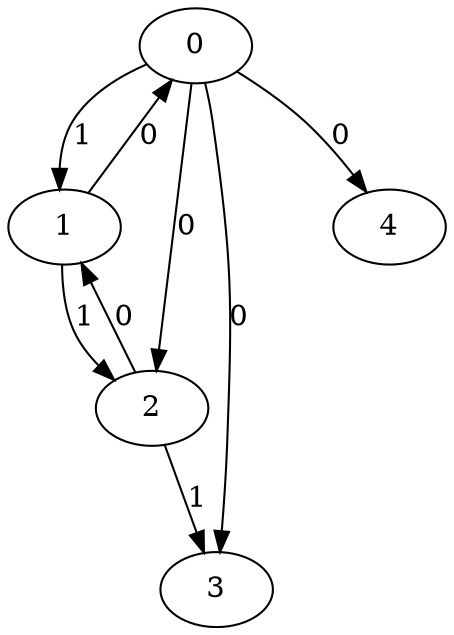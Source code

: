 // Source:449 Canonical: -1 1 0 0 0 0 -1 1 -1 -1 -1 0 -1 1 -1 -1 -1 -1 -1 -1 -1 -1 -1 -1 -1
digraph HRA_from_449_graph_000 {
  0 -> 1 [label="1"];
  0 -> 2 [label="0"];
  0 -> 3 [label="0"];
  1 -> 0 [label="0"];
  1 -> 2 [label="1"];
  2 -> 1 [label="0"];
  2 -> 3 [label="1"];
  0 -> 4 [label="0"];
}

// Source:449 Canonical: -1 1 0 0 0 0 -1 1 -1 -1 -1 0 -1 1 -1 -1 -1 -1 -1 -1 0 -1 -1 -1 -1
digraph HRA_from_449_graph_001 {
  0 -> 1 [label="1"];
  0 -> 2 [label="0"];
  0 -> 3 [label="0"];
  1 -> 0 [label="0"];
  1 -> 2 [label="1"];
  2 -> 1 [label="0"];
  2 -> 3 [label="1"];
  0 -> 4 [label="0"];
  4 -> 0 [label="0"];
}

// Source:449 Canonical: -1 1 0 0 -1 0 -1 1 -1 0 -1 0 -1 1 -1 -1 -1 -1 -1 -1 -1 -1 -1 -1 -1
digraph HRA_from_449_graph_002 {
  0 -> 1 [label="1"];
  0 -> 2 [label="0"];
  0 -> 3 [label="0"];
  1 -> 0 [label="0"];
  1 -> 2 [label="1"];
  2 -> 1 [label="0"];
  2 -> 3 [label="1"];
  1 -> 4 [label="0"];
}

// Source:449 Canonical: -1 1 0 0 0 0 -1 1 -1 0 -1 0 -1 1 -1 -1 -1 -1 -1 -1 -1 -1 -1 -1 -1
digraph HRA_from_449_graph_003 {
  0 -> 1 [label="1"];
  0 -> 2 [label="0"];
  0 -> 3 [label="0"];
  1 -> 0 [label="0"];
  1 -> 2 [label="1"];
  2 -> 1 [label="0"];
  2 -> 3 [label="1"];
  0 -> 4 [label="0"];
  1 -> 4 [label="0"];
}

// Source:449 Canonical: -1 1 0 0 -1 0 -1 1 -1 0 -1 0 -1 1 -1 -1 -1 -1 -1 -1 0 -1 -1 -1 -1
digraph HRA_from_449_graph_004 {
  0 -> 1 [label="1"];
  0 -> 2 [label="0"];
  0 -> 3 [label="0"];
  1 -> 0 [label="0"];
  1 -> 2 [label="1"];
  2 -> 1 [label="0"];
  2 -> 3 [label="1"];
  4 -> 0 [label="0"];
  1 -> 4 [label="0"];
}

// Source:449 Canonical: -1 1 0 0 0 0 -1 1 -1 0 -1 0 -1 1 -1 -1 -1 -1 -1 -1 0 -1 -1 -1 -1
digraph HRA_from_449_graph_005 {
  0 -> 1 [label="1"];
  0 -> 2 [label="0"];
  0 -> 3 [label="0"];
  1 -> 0 [label="0"];
  1 -> 2 [label="1"];
  2 -> 1 [label="0"];
  2 -> 3 [label="1"];
  0 -> 4 [label="0"];
  4 -> 0 [label="0"];
  1 -> 4 [label="0"];
}

// Source:449 Canonical: -1 1 0 0 0 0 -1 1 -1 -1 -1 0 -1 1 -1 -1 -1 -1 -1 -1 -1 0 -1 -1 -1
digraph HRA_from_449_graph_006 {
  0 -> 1 [label="1"];
  0 -> 2 [label="0"];
  0 -> 3 [label="0"];
  1 -> 0 [label="0"];
  1 -> 2 [label="1"];
  2 -> 1 [label="0"];
  2 -> 3 [label="1"];
  0 -> 4 [label="0"];
  4 -> 1 [label="0"];
}

// Source:449 Canonical: -1 1 0 0 0 0 -1 1 -1 -1 -1 0 -1 1 -1 -1 -1 -1 -1 -1 0 0 -1 -1 -1
digraph HRA_from_449_graph_007 {
  0 -> 1 [label="1"];
  0 -> 2 [label="0"];
  0 -> 3 [label="0"];
  1 -> 0 [label="0"];
  1 -> 2 [label="1"];
  2 -> 1 [label="0"];
  2 -> 3 [label="1"];
  0 -> 4 [label="0"];
  4 -> 0 [label="0"];
  4 -> 1 [label="0"];
}

// Source:449 Canonical: -1 1 0 0 -1 0 -1 1 -1 0 -1 0 -1 1 -1 -1 -1 -1 -1 -1 -1 0 -1 -1 -1
digraph HRA_from_449_graph_008 {
  0 -> 1 [label="1"];
  0 -> 2 [label="0"];
  0 -> 3 [label="0"];
  1 -> 0 [label="0"];
  1 -> 2 [label="1"];
  2 -> 1 [label="0"];
  2 -> 3 [label="1"];
  1 -> 4 [label="0"];
  4 -> 1 [label="0"];
}

// Source:449 Canonical: -1 1 0 0 0 0 -1 1 -1 0 -1 0 -1 1 -1 -1 -1 -1 -1 -1 -1 0 -1 -1 -1
digraph HRA_from_449_graph_009 {
  0 -> 1 [label="1"];
  0 -> 2 [label="0"];
  0 -> 3 [label="0"];
  1 -> 0 [label="0"];
  1 -> 2 [label="1"];
  2 -> 1 [label="0"];
  2 -> 3 [label="1"];
  0 -> 4 [label="0"];
  1 -> 4 [label="0"];
  4 -> 1 [label="0"];
}

// Source:449 Canonical: -1 1 0 0 -1 0 -1 1 -1 0 -1 0 -1 1 -1 -1 -1 -1 -1 -1 0 0 -1 -1 -1
digraph HRA_from_449_graph_010 {
  0 -> 1 [label="1"];
  0 -> 2 [label="0"];
  0 -> 3 [label="0"];
  1 -> 0 [label="0"];
  1 -> 2 [label="1"];
  2 -> 1 [label="0"];
  2 -> 3 [label="1"];
  4 -> 0 [label="0"];
  1 -> 4 [label="0"];
  4 -> 1 [label="0"];
}

// Source:449 Canonical: -1 1 0 0 0 0 -1 1 -1 0 -1 0 -1 1 -1 -1 -1 -1 -1 -1 0 0 -1 -1 -1
digraph HRA_from_449_graph_011 {
  0 -> 1 [label="1"];
  0 -> 2 [label="0"];
  0 -> 3 [label="0"];
  1 -> 0 [label="0"];
  1 -> 2 [label="1"];
  2 -> 1 [label="0"];
  2 -> 3 [label="1"];
  0 -> 4 [label="0"];
  4 -> 0 [label="0"];
  1 -> 4 [label="0"];
  4 -> 1 [label="0"];
}

// Source:449 Canonical: -1 1 0 0 -1 0 -1 1 -1 -1 -1 0 -1 1 0 -1 -1 -1 -1 -1 -1 -1 -1 -1 -1
digraph HRA_from_449_graph_012 {
  0 -> 1 [label="1"];
  0 -> 2 [label="0"];
  0 -> 3 [label="0"];
  1 -> 0 [label="0"];
  1 -> 2 [label="1"];
  2 -> 1 [label="0"];
  2 -> 3 [label="1"];
  2 -> 4 [label="0"];
}

// Source:449 Canonical: -1 1 0 0 0 0 -1 1 -1 -1 -1 0 -1 1 0 -1 -1 -1 -1 -1 -1 -1 -1 -1 -1
digraph HRA_from_449_graph_013 {
  0 -> 1 [label="1"];
  0 -> 2 [label="0"];
  0 -> 3 [label="0"];
  1 -> 0 [label="0"];
  1 -> 2 [label="1"];
  2 -> 1 [label="0"];
  2 -> 3 [label="1"];
  0 -> 4 [label="0"];
  2 -> 4 [label="0"];
}

// Source:449 Canonical: -1 1 0 0 -1 0 -1 1 -1 -1 -1 0 -1 1 0 -1 -1 -1 -1 -1 0 -1 -1 -1 -1
digraph HRA_from_449_graph_014 {
  0 -> 1 [label="1"];
  0 -> 2 [label="0"];
  0 -> 3 [label="0"];
  1 -> 0 [label="0"];
  1 -> 2 [label="1"];
  2 -> 1 [label="0"];
  2 -> 3 [label="1"];
  4 -> 0 [label="0"];
  2 -> 4 [label="0"];
}

// Source:449 Canonical: -1 1 0 0 0 0 -1 1 -1 -1 -1 0 -1 1 0 -1 -1 -1 -1 -1 0 -1 -1 -1 -1
digraph HRA_from_449_graph_015 {
  0 -> 1 [label="1"];
  0 -> 2 [label="0"];
  0 -> 3 [label="0"];
  1 -> 0 [label="0"];
  1 -> 2 [label="1"];
  2 -> 1 [label="0"];
  2 -> 3 [label="1"];
  0 -> 4 [label="0"];
  4 -> 0 [label="0"];
  2 -> 4 [label="0"];
}

// Source:449 Canonical: -1 1 0 0 -1 0 -1 1 -1 0 -1 0 -1 1 0 -1 -1 -1 -1 -1 -1 -1 -1 -1 -1
digraph HRA_from_449_graph_016 {
  0 -> 1 [label="1"];
  0 -> 2 [label="0"];
  0 -> 3 [label="0"];
  1 -> 0 [label="0"];
  1 -> 2 [label="1"];
  2 -> 1 [label="0"];
  2 -> 3 [label="1"];
  1 -> 4 [label="0"];
  2 -> 4 [label="0"];
}

// Source:449 Canonical: -1 1 0 0 0 0 -1 1 -1 0 -1 0 -1 1 0 -1 -1 -1 -1 -1 -1 -1 -1 -1 -1
digraph HRA_from_449_graph_017 {
  0 -> 1 [label="1"];
  0 -> 2 [label="0"];
  0 -> 3 [label="0"];
  1 -> 0 [label="0"];
  1 -> 2 [label="1"];
  2 -> 1 [label="0"];
  2 -> 3 [label="1"];
  0 -> 4 [label="0"];
  1 -> 4 [label="0"];
  2 -> 4 [label="0"];
}

// Source:449 Canonical: -1 1 0 0 -1 0 -1 1 -1 0 -1 0 -1 1 0 -1 -1 -1 -1 -1 0 -1 -1 -1 -1
digraph HRA_from_449_graph_018 {
  0 -> 1 [label="1"];
  0 -> 2 [label="0"];
  0 -> 3 [label="0"];
  1 -> 0 [label="0"];
  1 -> 2 [label="1"];
  2 -> 1 [label="0"];
  2 -> 3 [label="1"];
  4 -> 0 [label="0"];
  1 -> 4 [label="0"];
  2 -> 4 [label="0"];
}

// Source:449 Canonical: -1 1 0 0 0 0 -1 1 -1 0 -1 0 -1 1 0 -1 -1 -1 -1 -1 0 -1 -1 -1 -1
digraph HRA_from_449_graph_019 {
  0 -> 1 [label="1"];
  0 -> 2 [label="0"];
  0 -> 3 [label="0"];
  1 -> 0 [label="0"];
  1 -> 2 [label="1"];
  2 -> 1 [label="0"];
  2 -> 3 [label="1"];
  0 -> 4 [label="0"];
  4 -> 0 [label="0"];
  1 -> 4 [label="0"];
  2 -> 4 [label="0"];
}

// Source:449 Canonical: -1 1 0 0 -1 0 -1 1 -1 -1 -1 0 -1 1 0 -1 -1 -1 -1 -1 -1 0 -1 -1 -1
digraph HRA_from_449_graph_020 {
  0 -> 1 [label="1"];
  0 -> 2 [label="0"];
  0 -> 3 [label="0"];
  1 -> 0 [label="0"];
  1 -> 2 [label="1"];
  2 -> 1 [label="0"];
  2 -> 3 [label="1"];
  4 -> 1 [label="0"];
  2 -> 4 [label="0"];
}

// Source:449 Canonical: -1 1 0 0 0 0 -1 1 -1 -1 -1 0 -1 1 0 -1 -1 -1 -1 -1 -1 0 -1 -1 -1
digraph HRA_from_449_graph_021 {
  0 -> 1 [label="1"];
  0 -> 2 [label="0"];
  0 -> 3 [label="0"];
  1 -> 0 [label="0"];
  1 -> 2 [label="1"];
  2 -> 1 [label="0"];
  2 -> 3 [label="1"];
  0 -> 4 [label="0"];
  4 -> 1 [label="0"];
  2 -> 4 [label="0"];
}

// Source:449 Canonical: -1 1 0 0 -1 0 -1 1 -1 -1 -1 0 -1 1 0 -1 -1 -1 -1 -1 0 0 -1 -1 -1
digraph HRA_from_449_graph_022 {
  0 -> 1 [label="1"];
  0 -> 2 [label="0"];
  0 -> 3 [label="0"];
  1 -> 0 [label="0"];
  1 -> 2 [label="1"];
  2 -> 1 [label="0"];
  2 -> 3 [label="1"];
  4 -> 0 [label="0"];
  4 -> 1 [label="0"];
  2 -> 4 [label="0"];
}

// Source:449 Canonical: -1 1 0 0 0 0 -1 1 -1 -1 -1 0 -1 1 0 -1 -1 -1 -1 -1 0 0 -1 -1 -1
digraph HRA_from_449_graph_023 {
  0 -> 1 [label="1"];
  0 -> 2 [label="0"];
  0 -> 3 [label="0"];
  1 -> 0 [label="0"];
  1 -> 2 [label="1"];
  2 -> 1 [label="0"];
  2 -> 3 [label="1"];
  0 -> 4 [label="0"];
  4 -> 0 [label="0"];
  4 -> 1 [label="0"];
  2 -> 4 [label="0"];
}

// Source:449 Canonical: -1 1 0 0 -1 0 -1 1 -1 0 -1 0 -1 1 0 -1 -1 -1 -1 -1 -1 0 -1 -1 -1
digraph HRA_from_449_graph_024 {
  0 -> 1 [label="1"];
  0 -> 2 [label="0"];
  0 -> 3 [label="0"];
  1 -> 0 [label="0"];
  1 -> 2 [label="1"];
  2 -> 1 [label="0"];
  2 -> 3 [label="1"];
  1 -> 4 [label="0"];
  4 -> 1 [label="0"];
  2 -> 4 [label="0"];
}

// Source:449 Canonical: -1 1 0 0 0 0 -1 1 -1 0 -1 0 -1 1 0 -1 -1 -1 -1 -1 -1 0 -1 -1 -1
digraph HRA_from_449_graph_025 {
  0 -> 1 [label="1"];
  0 -> 2 [label="0"];
  0 -> 3 [label="0"];
  1 -> 0 [label="0"];
  1 -> 2 [label="1"];
  2 -> 1 [label="0"];
  2 -> 3 [label="1"];
  0 -> 4 [label="0"];
  1 -> 4 [label="0"];
  4 -> 1 [label="0"];
  2 -> 4 [label="0"];
}

// Source:449 Canonical: -1 1 0 0 -1 0 -1 1 -1 0 -1 0 -1 1 0 -1 -1 -1 -1 -1 0 0 -1 -1 -1
digraph HRA_from_449_graph_026 {
  0 -> 1 [label="1"];
  0 -> 2 [label="0"];
  0 -> 3 [label="0"];
  1 -> 0 [label="0"];
  1 -> 2 [label="1"];
  2 -> 1 [label="0"];
  2 -> 3 [label="1"];
  4 -> 0 [label="0"];
  1 -> 4 [label="0"];
  4 -> 1 [label="0"];
  2 -> 4 [label="0"];
}

// Source:449 Canonical: -1 1 0 0 0 0 -1 1 -1 0 -1 0 -1 1 0 -1 -1 -1 -1 -1 0 0 -1 -1 -1
digraph HRA_from_449_graph_027 {
  0 -> 1 [label="1"];
  0 -> 2 [label="0"];
  0 -> 3 [label="0"];
  1 -> 0 [label="0"];
  1 -> 2 [label="1"];
  2 -> 1 [label="0"];
  2 -> 3 [label="1"];
  0 -> 4 [label="0"];
  4 -> 0 [label="0"];
  1 -> 4 [label="0"];
  4 -> 1 [label="0"];
  2 -> 4 [label="0"];
}

// Source:449 Canonical: -1 1 0 0 0 0 -1 1 -1 -1 -1 0 -1 1 -1 -1 -1 -1 -1 -1 -1 -1 0 -1 -1
digraph HRA_from_449_graph_028 {
  0 -> 1 [label="1"];
  0 -> 2 [label="0"];
  0 -> 3 [label="0"];
  1 -> 0 [label="0"];
  1 -> 2 [label="1"];
  2 -> 1 [label="0"];
  2 -> 3 [label="1"];
  0 -> 4 [label="0"];
  4 -> 2 [label="0"];
}

// Source:449 Canonical: -1 1 0 0 0 0 -1 1 -1 -1 -1 0 -1 1 -1 -1 -1 -1 -1 -1 0 -1 0 -1 -1
digraph HRA_from_449_graph_029 {
  0 -> 1 [label="1"];
  0 -> 2 [label="0"];
  0 -> 3 [label="0"];
  1 -> 0 [label="0"];
  1 -> 2 [label="1"];
  2 -> 1 [label="0"];
  2 -> 3 [label="1"];
  0 -> 4 [label="0"];
  4 -> 0 [label="0"];
  4 -> 2 [label="0"];
}

// Source:449 Canonical: -1 1 0 0 -1 0 -1 1 -1 0 -1 0 -1 1 -1 -1 -1 -1 -1 -1 -1 -1 0 -1 -1
digraph HRA_from_449_graph_030 {
  0 -> 1 [label="1"];
  0 -> 2 [label="0"];
  0 -> 3 [label="0"];
  1 -> 0 [label="0"];
  1 -> 2 [label="1"];
  2 -> 1 [label="0"];
  2 -> 3 [label="1"];
  1 -> 4 [label="0"];
  4 -> 2 [label="0"];
}

// Source:449 Canonical: -1 1 0 0 0 0 -1 1 -1 0 -1 0 -1 1 -1 -1 -1 -1 -1 -1 -1 -1 0 -1 -1
digraph HRA_from_449_graph_031 {
  0 -> 1 [label="1"];
  0 -> 2 [label="0"];
  0 -> 3 [label="0"];
  1 -> 0 [label="0"];
  1 -> 2 [label="1"];
  2 -> 1 [label="0"];
  2 -> 3 [label="1"];
  0 -> 4 [label="0"];
  1 -> 4 [label="0"];
  4 -> 2 [label="0"];
}

// Source:449 Canonical: -1 1 0 0 -1 0 -1 1 -1 0 -1 0 -1 1 -1 -1 -1 -1 -1 -1 0 -1 0 -1 -1
digraph HRA_from_449_graph_032 {
  0 -> 1 [label="1"];
  0 -> 2 [label="0"];
  0 -> 3 [label="0"];
  1 -> 0 [label="0"];
  1 -> 2 [label="1"];
  2 -> 1 [label="0"];
  2 -> 3 [label="1"];
  4 -> 0 [label="0"];
  1 -> 4 [label="0"];
  4 -> 2 [label="0"];
}

// Source:449 Canonical: -1 1 0 0 0 0 -1 1 -1 0 -1 0 -1 1 -1 -1 -1 -1 -1 -1 0 -1 0 -1 -1
digraph HRA_from_449_graph_033 {
  0 -> 1 [label="1"];
  0 -> 2 [label="0"];
  0 -> 3 [label="0"];
  1 -> 0 [label="0"];
  1 -> 2 [label="1"];
  2 -> 1 [label="0"];
  2 -> 3 [label="1"];
  0 -> 4 [label="0"];
  4 -> 0 [label="0"];
  1 -> 4 [label="0"];
  4 -> 2 [label="0"];
}

// Source:449 Canonical: -1 1 0 0 0 0 -1 1 -1 -1 -1 0 -1 1 -1 -1 -1 -1 -1 -1 -1 0 0 -1 -1
digraph HRA_from_449_graph_034 {
  0 -> 1 [label="1"];
  0 -> 2 [label="0"];
  0 -> 3 [label="0"];
  1 -> 0 [label="0"];
  1 -> 2 [label="1"];
  2 -> 1 [label="0"];
  2 -> 3 [label="1"];
  0 -> 4 [label="0"];
  4 -> 1 [label="0"];
  4 -> 2 [label="0"];
}

// Source:449 Canonical: -1 1 0 0 0 0 -1 1 -1 -1 -1 0 -1 1 -1 -1 -1 -1 -1 -1 0 0 0 -1 -1
digraph HRA_from_449_graph_035 {
  0 -> 1 [label="1"];
  0 -> 2 [label="0"];
  0 -> 3 [label="0"];
  1 -> 0 [label="0"];
  1 -> 2 [label="1"];
  2 -> 1 [label="0"];
  2 -> 3 [label="1"];
  0 -> 4 [label="0"];
  4 -> 0 [label="0"];
  4 -> 1 [label="0"];
  4 -> 2 [label="0"];
}

// Source:449 Canonical: -1 1 0 0 -1 0 -1 1 -1 0 -1 0 -1 1 -1 -1 -1 -1 -1 -1 -1 0 0 -1 -1
digraph HRA_from_449_graph_036 {
  0 -> 1 [label="1"];
  0 -> 2 [label="0"];
  0 -> 3 [label="0"];
  1 -> 0 [label="0"];
  1 -> 2 [label="1"];
  2 -> 1 [label="0"];
  2 -> 3 [label="1"];
  1 -> 4 [label="0"];
  4 -> 1 [label="0"];
  4 -> 2 [label="0"];
}

// Source:449 Canonical: -1 1 0 0 0 0 -1 1 -1 0 -1 0 -1 1 -1 -1 -1 -1 -1 -1 -1 0 0 -1 -1
digraph HRA_from_449_graph_037 {
  0 -> 1 [label="1"];
  0 -> 2 [label="0"];
  0 -> 3 [label="0"];
  1 -> 0 [label="0"];
  1 -> 2 [label="1"];
  2 -> 1 [label="0"];
  2 -> 3 [label="1"];
  0 -> 4 [label="0"];
  1 -> 4 [label="0"];
  4 -> 1 [label="0"];
  4 -> 2 [label="0"];
}

// Source:449 Canonical: -1 1 0 0 -1 0 -1 1 -1 0 -1 0 -1 1 -1 -1 -1 -1 -1 -1 0 0 0 -1 -1
digraph HRA_from_449_graph_038 {
  0 -> 1 [label="1"];
  0 -> 2 [label="0"];
  0 -> 3 [label="0"];
  1 -> 0 [label="0"];
  1 -> 2 [label="1"];
  2 -> 1 [label="0"];
  2 -> 3 [label="1"];
  4 -> 0 [label="0"];
  1 -> 4 [label="0"];
  4 -> 1 [label="0"];
  4 -> 2 [label="0"];
}

// Source:449 Canonical: -1 1 0 0 0 0 -1 1 -1 0 -1 0 -1 1 -1 -1 -1 -1 -1 -1 0 0 0 -1 -1
digraph HRA_from_449_graph_039 {
  0 -> 1 [label="1"];
  0 -> 2 [label="0"];
  0 -> 3 [label="0"];
  1 -> 0 [label="0"];
  1 -> 2 [label="1"];
  2 -> 1 [label="0"];
  2 -> 3 [label="1"];
  0 -> 4 [label="0"];
  4 -> 0 [label="0"];
  1 -> 4 [label="0"];
  4 -> 1 [label="0"];
  4 -> 2 [label="0"];
}

// Source:449 Canonical: -1 1 0 0 -1 0 -1 1 -1 -1 -1 0 -1 1 0 -1 -1 -1 -1 -1 -1 -1 0 -1 -1
digraph HRA_from_449_graph_040 {
  0 -> 1 [label="1"];
  0 -> 2 [label="0"];
  0 -> 3 [label="0"];
  1 -> 0 [label="0"];
  1 -> 2 [label="1"];
  2 -> 1 [label="0"];
  2 -> 3 [label="1"];
  2 -> 4 [label="0"];
  4 -> 2 [label="0"];
}

// Source:449 Canonical: -1 1 0 0 0 0 -1 1 -1 -1 -1 0 -1 1 0 -1 -1 -1 -1 -1 -1 -1 0 -1 -1
digraph HRA_from_449_graph_041 {
  0 -> 1 [label="1"];
  0 -> 2 [label="0"];
  0 -> 3 [label="0"];
  1 -> 0 [label="0"];
  1 -> 2 [label="1"];
  2 -> 1 [label="0"];
  2 -> 3 [label="1"];
  0 -> 4 [label="0"];
  2 -> 4 [label="0"];
  4 -> 2 [label="0"];
}

// Source:449 Canonical: -1 1 0 0 -1 0 -1 1 -1 -1 -1 0 -1 1 0 -1 -1 -1 -1 -1 0 -1 0 -1 -1
digraph HRA_from_449_graph_042 {
  0 -> 1 [label="1"];
  0 -> 2 [label="0"];
  0 -> 3 [label="0"];
  1 -> 0 [label="0"];
  1 -> 2 [label="1"];
  2 -> 1 [label="0"];
  2 -> 3 [label="1"];
  4 -> 0 [label="0"];
  2 -> 4 [label="0"];
  4 -> 2 [label="0"];
}

// Source:449 Canonical: -1 1 0 0 0 0 -1 1 -1 -1 -1 0 -1 1 0 -1 -1 -1 -1 -1 0 -1 0 -1 -1
digraph HRA_from_449_graph_043 {
  0 -> 1 [label="1"];
  0 -> 2 [label="0"];
  0 -> 3 [label="0"];
  1 -> 0 [label="0"];
  1 -> 2 [label="1"];
  2 -> 1 [label="0"];
  2 -> 3 [label="1"];
  0 -> 4 [label="0"];
  4 -> 0 [label="0"];
  2 -> 4 [label="0"];
  4 -> 2 [label="0"];
}

// Source:449 Canonical: -1 1 0 0 -1 0 -1 1 -1 0 -1 0 -1 1 0 -1 -1 -1 -1 -1 -1 -1 0 -1 -1
digraph HRA_from_449_graph_044 {
  0 -> 1 [label="1"];
  0 -> 2 [label="0"];
  0 -> 3 [label="0"];
  1 -> 0 [label="0"];
  1 -> 2 [label="1"];
  2 -> 1 [label="0"];
  2 -> 3 [label="1"];
  1 -> 4 [label="0"];
  2 -> 4 [label="0"];
  4 -> 2 [label="0"];
}

// Source:449 Canonical: -1 1 0 0 0 0 -1 1 -1 0 -1 0 -1 1 0 -1 -1 -1 -1 -1 -1 -1 0 -1 -1
digraph HRA_from_449_graph_045 {
  0 -> 1 [label="1"];
  0 -> 2 [label="0"];
  0 -> 3 [label="0"];
  1 -> 0 [label="0"];
  1 -> 2 [label="1"];
  2 -> 1 [label="0"];
  2 -> 3 [label="1"];
  0 -> 4 [label="0"];
  1 -> 4 [label="0"];
  2 -> 4 [label="0"];
  4 -> 2 [label="0"];
}

// Source:449 Canonical: -1 1 0 0 -1 0 -1 1 -1 0 -1 0 -1 1 0 -1 -1 -1 -1 -1 0 -1 0 -1 -1
digraph HRA_from_449_graph_046 {
  0 -> 1 [label="1"];
  0 -> 2 [label="0"];
  0 -> 3 [label="0"];
  1 -> 0 [label="0"];
  1 -> 2 [label="1"];
  2 -> 1 [label="0"];
  2 -> 3 [label="1"];
  4 -> 0 [label="0"];
  1 -> 4 [label="0"];
  2 -> 4 [label="0"];
  4 -> 2 [label="0"];
}

// Source:449 Canonical: -1 1 0 0 0 0 -1 1 -1 0 -1 0 -1 1 0 -1 -1 -1 -1 -1 0 -1 0 -1 -1
digraph HRA_from_449_graph_047 {
  0 -> 1 [label="1"];
  0 -> 2 [label="0"];
  0 -> 3 [label="0"];
  1 -> 0 [label="0"];
  1 -> 2 [label="1"];
  2 -> 1 [label="0"];
  2 -> 3 [label="1"];
  0 -> 4 [label="0"];
  4 -> 0 [label="0"];
  1 -> 4 [label="0"];
  2 -> 4 [label="0"];
  4 -> 2 [label="0"];
}

// Source:449 Canonical: -1 1 0 0 -1 0 -1 1 -1 -1 -1 0 -1 1 0 -1 -1 -1 -1 -1 -1 0 0 -1 -1
digraph HRA_from_449_graph_048 {
  0 -> 1 [label="1"];
  0 -> 2 [label="0"];
  0 -> 3 [label="0"];
  1 -> 0 [label="0"];
  1 -> 2 [label="1"];
  2 -> 1 [label="0"];
  2 -> 3 [label="1"];
  4 -> 1 [label="0"];
  2 -> 4 [label="0"];
  4 -> 2 [label="0"];
}

// Source:449 Canonical: -1 1 0 0 0 0 -1 1 -1 -1 -1 0 -1 1 0 -1 -1 -1 -1 -1 -1 0 0 -1 -1
digraph HRA_from_449_graph_049 {
  0 -> 1 [label="1"];
  0 -> 2 [label="0"];
  0 -> 3 [label="0"];
  1 -> 0 [label="0"];
  1 -> 2 [label="1"];
  2 -> 1 [label="0"];
  2 -> 3 [label="1"];
  0 -> 4 [label="0"];
  4 -> 1 [label="0"];
  2 -> 4 [label="0"];
  4 -> 2 [label="0"];
}

// Source:449 Canonical: -1 1 0 0 -1 0 -1 1 -1 -1 -1 0 -1 1 0 -1 -1 -1 -1 -1 0 0 0 -1 -1
digraph HRA_from_449_graph_050 {
  0 -> 1 [label="1"];
  0 -> 2 [label="0"];
  0 -> 3 [label="0"];
  1 -> 0 [label="0"];
  1 -> 2 [label="1"];
  2 -> 1 [label="0"];
  2 -> 3 [label="1"];
  4 -> 0 [label="0"];
  4 -> 1 [label="0"];
  2 -> 4 [label="0"];
  4 -> 2 [label="0"];
}

// Source:449 Canonical: -1 1 0 0 0 0 -1 1 -1 -1 -1 0 -1 1 0 -1 -1 -1 -1 -1 0 0 0 -1 -1
digraph HRA_from_449_graph_051 {
  0 -> 1 [label="1"];
  0 -> 2 [label="0"];
  0 -> 3 [label="0"];
  1 -> 0 [label="0"];
  1 -> 2 [label="1"];
  2 -> 1 [label="0"];
  2 -> 3 [label="1"];
  0 -> 4 [label="0"];
  4 -> 0 [label="0"];
  4 -> 1 [label="0"];
  2 -> 4 [label="0"];
  4 -> 2 [label="0"];
}

// Source:449 Canonical: -1 1 0 0 -1 0 -1 1 -1 0 -1 0 -1 1 0 -1 -1 -1 -1 -1 -1 0 0 -1 -1
digraph HRA_from_449_graph_052 {
  0 -> 1 [label="1"];
  0 -> 2 [label="0"];
  0 -> 3 [label="0"];
  1 -> 0 [label="0"];
  1 -> 2 [label="1"];
  2 -> 1 [label="0"];
  2 -> 3 [label="1"];
  1 -> 4 [label="0"];
  4 -> 1 [label="0"];
  2 -> 4 [label="0"];
  4 -> 2 [label="0"];
}

// Source:449 Canonical: -1 1 0 0 0 0 -1 1 -1 0 -1 0 -1 1 0 -1 -1 -1 -1 -1 -1 0 0 -1 -1
digraph HRA_from_449_graph_053 {
  0 -> 1 [label="1"];
  0 -> 2 [label="0"];
  0 -> 3 [label="0"];
  1 -> 0 [label="0"];
  1 -> 2 [label="1"];
  2 -> 1 [label="0"];
  2 -> 3 [label="1"];
  0 -> 4 [label="0"];
  1 -> 4 [label="0"];
  4 -> 1 [label="0"];
  2 -> 4 [label="0"];
  4 -> 2 [label="0"];
}

// Source:449 Canonical: -1 1 0 0 -1 0 -1 1 -1 0 -1 0 -1 1 0 -1 -1 -1 -1 -1 0 0 0 -1 -1
digraph HRA_from_449_graph_054 {
  0 -> 1 [label="1"];
  0 -> 2 [label="0"];
  0 -> 3 [label="0"];
  1 -> 0 [label="0"];
  1 -> 2 [label="1"];
  2 -> 1 [label="0"];
  2 -> 3 [label="1"];
  4 -> 0 [label="0"];
  1 -> 4 [label="0"];
  4 -> 1 [label="0"];
  2 -> 4 [label="0"];
  4 -> 2 [label="0"];
}

// Source:449 Canonical: -1 1 0 0 0 0 -1 1 -1 0 -1 0 -1 1 0 -1 -1 -1 -1 -1 0 0 0 -1 -1
digraph HRA_from_449_graph_055 {
  0 -> 1 [label="1"];
  0 -> 2 [label="0"];
  0 -> 3 [label="0"];
  1 -> 0 [label="0"];
  1 -> 2 [label="1"];
  2 -> 1 [label="0"];
  2 -> 3 [label="1"];
  0 -> 4 [label="0"];
  4 -> 0 [label="0"];
  1 -> 4 [label="0"];
  4 -> 1 [label="0"];
  2 -> 4 [label="0"];
  4 -> 2 [label="0"];
}

// Source:449 Canonical: -1 1 0 0 -1 0 -1 1 -1 -1 -1 0 -1 1 -1 -1 -1 -1 -1 0 -1 -1 -1 -1 -1
digraph HRA_from_449_graph_056 {
  0 -> 1 [label="1"];
  0 -> 2 [label="0"];
  0 -> 3 [label="0"];
  1 -> 0 [label="0"];
  1 -> 2 [label="1"];
  2 -> 1 [label="0"];
  2 -> 3 [label="1"];
  3 -> 4 [label="0"];
}

// Source:449 Canonical: -1 1 0 0 0 0 -1 1 -1 -1 -1 0 -1 1 -1 -1 -1 -1 -1 0 -1 -1 -1 -1 -1
digraph HRA_from_449_graph_057 {
  0 -> 1 [label="1"];
  0 -> 2 [label="0"];
  0 -> 3 [label="0"];
  1 -> 0 [label="0"];
  1 -> 2 [label="1"];
  2 -> 1 [label="0"];
  2 -> 3 [label="1"];
  0 -> 4 [label="0"];
  3 -> 4 [label="0"];
}

// Source:449 Canonical: -1 1 0 0 -1 0 -1 1 -1 -1 -1 0 -1 1 -1 -1 -1 -1 -1 0 0 -1 -1 -1 -1
digraph HRA_from_449_graph_058 {
  0 -> 1 [label="1"];
  0 -> 2 [label="0"];
  0 -> 3 [label="0"];
  1 -> 0 [label="0"];
  1 -> 2 [label="1"];
  2 -> 1 [label="0"];
  2 -> 3 [label="1"];
  4 -> 0 [label="0"];
  3 -> 4 [label="0"];
}

// Source:449 Canonical: -1 1 0 0 0 0 -1 1 -1 -1 -1 0 -1 1 -1 -1 -1 -1 -1 0 0 -1 -1 -1 -1
digraph HRA_from_449_graph_059 {
  0 -> 1 [label="1"];
  0 -> 2 [label="0"];
  0 -> 3 [label="0"];
  1 -> 0 [label="0"];
  1 -> 2 [label="1"];
  2 -> 1 [label="0"];
  2 -> 3 [label="1"];
  0 -> 4 [label="0"];
  4 -> 0 [label="0"];
  3 -> 4 [label="0"];
}

// Source:449 Canonical: -1 1 0 0 -1 0 -1 1 -1 0 -1 0 -1 1 -1 -1 -1 -1 -1 0 -1 -1 -1 -1 -1
digraph HRA_from_449_graph_060 {
  0 -> 1 [label="1"];
  0 -> 2 [label="0"];
  0 -> 3 [label="0"];
  1 -> 0 [label="0"];
  1 -> 2 [label="1"];
  2 -> 1 [label="0"];
  2 -> 3 [label="1"];
  1 -> 4 [label="0"];
  3 -> 4 [label="0"];
}

// Source:449 Canonical: -1 1 0 0 0 0 -1 1 -1 0 -1 0 -1 1 -1 -1 -1 -1 -1 0 -1 -1 -1 -1 -1
digraph HRA_from_449_graph_061 {
  0 -> 1 [label="1"];
  0 -> 2 [label="0"];
  0 -> 3 [label="0"];
  1 -> 0 [label="0"];
  1 -> 2 [label="1"];
  2 -> 1 [label="0"];
  2 -> 3 [label="1"];
  0 -> 4 [label="0"];
  1 -> 4 [label="0"];
  3 -> 4 [label="0"];
}

// Source:449 Canonical: -1 1 0 0 -1 0 -1 1 -1 0 -1 0 -1 1 -1 -1 -1 -1 -1 0 0 -1 -1 -1 -1
digraph HRA_from_449_graph_062 {
  0 -> 1 [label="1"];
  0 -> 2 [label="0"];
  0 -> 3 [label="0"];
  1 -> 0 [label="0"];
  1 -> 2 [label="1"];
  2 -> 1 [label="0"];
  2 -> 3 [label="1"];
  4 -> 0 [label="0"];
  1 -> 4 [label="0"];
  3 -> 4 [label="0"];
}

// Source:449 Canonical: -1 1 0 0 0 0 -1 1 -1 0 -1 0 -1 1 -1 -1 -1 -1 -1 0 0 -1 -1 -1 -1
digraph HRA_from_449_graph_063 {
  0 -> 1 [label="1"];
  0 -> 2 [label="0"];
  0 -> 3 [label="0"];
  1 -> 0 [label="0"];
  1 -> 2 [label="1"];
  2 -> 1 [label="0"];
  2 -> 3 [label="1"];
  0 -> 4 [label="0"];
  4 -> 0 [label="0"];
  1 -> 4 [label="0"];
  3 -> 4 [label="0"];
}

// Source:449 Canonical: -1 1 0 0 -1 0 -1 1 -1 -1 -1 0 -1 1 -1 -1 -1 -1 -1 0 -1 0 -1 -1 -1
digraph HRA_from_449_graph_064 {
  0 -> 1 [label="1"];
  0 -> 2 [label="0"];
  0 -> 3 [label="0"];
  1 -> 0 [label="0"];
  1 -> 2 [label="1"];
  2 -> 1 [label="0"];
  2 -> 3 [label="1"];
  4 -> 1 [label="0"];
  3 -> 4 [label="0"];
}

// Source:449 Canonical: -1 1 0 0 0 0 -1 1 -1 -1 -1 0 -1 1 -1 -1 -1 -1 -1 0 -1 0 -1 -1 -1
digraph HRA_from_449_graph_065 {
  0 -> 1 [label="1"];
  0 -> 2 [label="0"];
  0 -> 3 [label="0"];
  1 -> 0 [label="0"];
  1 -> 2 [label="1"];
  2 -> 1 [label="0"];
  2 -> 3 [label="1"];
  0 -> 4 [label="0"];
  4 -> 1 [label="0"];
  3 -> 4 [label="0"];
}

// Source:449 Canonical: -1 1 0 0 -1 0 -1 1 -1 -1 -1 0 -1 1 -1 -1 -1 -1 -1 0 0 0 -1 -1 -1
digraph HRA_from_449_graph_066 {
  0 -> 1 [label="1"];
  0 -> 2 [label="0"];
  0 -> 3 [label="0"];
  1 -> 0 [label="0"];
  1 -> 2 [label="1"];
  2 -> 1 [label="0"];
  2 -> 3 [label="1"];
  4 -> 0 [label="0"];
  4 -> 1 [label="0"];
  3 -> 4 [label="0"];
}

// Source:449 Canonical: -1 1 0 0 0 0 -1 1 -1 -1 -1 0 -1 1 -1 -1 -1 -1 -1 0 0 0 -1 -1 -1
digraph HRA_from_449_graph_067 {
  0 -> 1 [label="1"];
  0 -> 2 [label="0"];
  0 -> 3 [label="0"];
  1 -> 0 [label="0"];
  1 -> 2 [label="1"];
  2 -> 1 [label="0"];
  2 -> 3 [label="1"];
  0 -> 4 [label="0"];
  4 -> 0 [label="0"];
  4 -> 1 [label="0"];
  3 -> 4 [label="0"];
}

// Source:449 Canonical: -1 1 0 0 -1 0 -1 1 -1 0 -1 0 -1 1 -1 -1 -1 -1 -1 0 -1 0 -1 -1 -1
digraph HRA_from_449_graph_068 {
  0 -> 1 [label="1"];
  0 -> 2 [label="0"];
  0 -> 3 [label="0"];
  1 -> 0 [label="0"];
  1 -> 2 [label="1"];
  2 -> 1 [label="0"];
  2 -> 3 [label="1"];
  1 -> 4 [label="0"];
  4 -> 1 [label="0"];
  3 -> 4 [label="0"];
}

// Source:449 Canonical: -1 1 0 0 0 0 -1 1 -1 0 -1 0 -1 1 -1 -1 -1 -1 -1 0 -1 0 -1 -1 -1
digraph HRA_from_449_graph_069 {
  0 -> 1 [label="1"];
  0 -> 2 [label="0"];
  0 -> 3 [label="0"];
  1 -> 0 [label="0"];
  1 -> 2 [label="1"];
  2 -> 1 [label="0"];
  2 -> 3 [label="1"];
  0 -> 4 [label="0"];
  1 -> 4 [label="0"];
  4 -> 1 [label="0"];
  3 -> 4 [label="0"];
}

// Source:449 Canonical: -1 1 0 0 -1 0 -1 1 -1 0 -1 0 -1 1 -1 -1 -1 -1 -1 0 0 0 -1 -1 -1
digraph HRA_from_449_graph_070 {
  0 -> 1 [label="1"];
  0 -> 2 [label="0"];
  0 -> 3 [label="0"];
  1 -> 0 [label="0"];
  1 -> 2 [label="1"];
  2 -> 1 [label="0"];
  2 -> 3 [label="1"];
  4 -> 0 [label="0"];
  1 -> 4 [label="0"];
  4 -> 1 [label="0"];
  3 -> 4 [label="0"];
}

// Source:449 Canonical: -1 1 0 0 0 0 -1 1 -1 0 -1 0 -1 1 -1 -1 -1 -1 -1 0 0 0 -1 -1 -1
digraph HRA_from_449_graph_071 {
  0 -> 1 [label="1"];
  0 -> 2 [label="0"];
  0 -> 3 [label="0"];
  1 -> 0 [label="0"];
  1 -> 2 [label="1"];
  2 -> 1 [label="0"];
  2 -> 3 [label="1"];
  0 -> 4 [label="0"];
  4 -> 0 [label="0"];
  1 -> 4 [label="0"];
  4 -> 1 [label="0"];
  3 -> 4 [label="0"];
}

// Source:449 Canonical: -1 1 0 0 -1 0 -1 1 -1 -1 -1 0 -1 1 0 -1 -1 -1 -1 0 -1 -1 -1 -1 -1
digraph HRA_from_449_graph_072 {
  0 -> 1 [label="1"];
  0 -> 2 [label="0"];
  0 -> 3 [label="0"];
  1 -> 0 [label="0"];
  1 -> 2 [label="1"];
  2 -> 1 [label="0"];
  2 -> 3 [label="1"];
  2 -> 4 [label="0"];
  3 -> 4 [label="0"];
}

// Source:449 Canonical: -1 1 0 0 0 0 -1 1 -1 -1 -1 0 -1 1 0 -1 -1 -1 -1 0 -1 -1 -1 -1 -1
digraph HRA_from_449_graph_073 {
  0 -> 1 [label="1"];
  0 -> 2 [label="0"];
  0 -> 3 [label="0"];
  1 -> 0 [label="0"];
  1 -> 2 [label="1"];
  2 -> 1 [label="0"];
  2 -> 3 [label="1"];
  0 -> 4 [label="0"];
  2 -> 4 [label="0"];
  3 -> 4 [label="0"];
}

// Source:449 Canonical: -1 1 0 0 -1 0 -1 1 -1 -1 -1 0 -1 1 0 -1 -1 -1 -1 0 0 -1 -1 -1 -1
digraph HRA_from_449_graph_074 {
  0 -> 1 [label="1"];
  0 -> 2 [label="0"];
  0 -> 3 [label="0"];
  1 -> 0 [label="0"];
  1 -> 2 [label="1"];
  2 -> 1 [label="0"];
  2 -> 3 [label="1"];
  4 -> 0 [label="0"];
  2 -> 4 [label="0"];
  3 -> 4 [label="0"];
}

// Source:449 Canonical: -1 1 0 0 0 0 -1 1 -1 -1 -1 0 -1 1 0 -1 -1 -1 -1 0 0 -1 -1 -1 -1
digraph HRA_from_449_graph_075 {
  0 -> 1 [label="1"];
  0 -> 2 [label="0"];
  0 -> 3 [label="0"];
  1 -> 0 [label="0"];
  1 -> 2 [label="1"];
  2 -> 1 [label="0"];
  2 -> 3 [label="1"];
  0 -> 4 [label="0"];
  4 -> 0 [label="0"];
  2 -> 4 [label="0"];
  3 -> 4 [label="0"];
}

// Source:449 Canonical: -1 1 0 0 -1 0 -1 1 -1 0 -1 0 -1 1 0 -1 -1 -1 -1 0 -1 -1 -1 -1 -1
digraph HRA_from_449_graph_076 {
  0 -> 1 [label="1"];
  0 -> 2 [label="0"];
  0 -> 3 [label="0"];
  1 -> 0 [label="0"];
  1 -> 2 [label="1"];
  2 -> 1 [label="0"];
  2 -> 3 [label="1"];
  1 -> 4 [label="0"];
  2 -> 4 [label="0"];
  3 -> 4 [label="0"];
}

// Source:449 Canonical: -1 1 0 0 0 0 -1 1 -1 0 -1 0 -1 1 0 -1 -1 -1 -1 0 -1 -1 -1 -1 -1
digraph HRA_from_449_graph_077 {
  0 -> 1 [label="1"];
  0 -> 2 [label="0"];
  0 -> 3 [label="0"];
  1 -> 0 [label="0"];
  1 -> 2 [label="1"];
  2 -> 1 [label="0"];
  2 -> 3 [label="1"];
  0 -> 4 [label="0"];
  1 -> 4 [label="0"];
  2 -> 4 [label="0"];
  3 -> 4 [label="0"];
}

// Source:449 Canonical: -1 1 0 0 -1 0 -1 1 -1 0 -1 0 -1 1 0 -1 -1 -1 -1 0 0 -1 -1 -1 -1
digraph HRA_from_449_graph_078 {
  0 -> 1 [label="1"];
  0 -> 2 [label="0"];
  0 -> 3 [label="0"];
  1 -> 0 [label="0"];
  1 -> 2 [label="1"];
  2 -> 1 [label="0"];
  2 -> 3 [label="1"];
  4 -> 0 [label="0"];
  1 -> 4 [label="0"];
  2 -> 4 [label="0"];
  3 -> 4 [label="0"];
}

// Source:449 Canonical: -1 1 0 0 0 0 -1 1 -1 0 -1 0 -1 1 0 -1 -1 -1 -1 0 0 -1 -1 -1 -1
digraph HRA_from_449_graph_079 {
  0 -> 1 [label="1"];
  0 -> 2 [label="0"];
  0 -> 3 [label="0"];
  1 -> 0 [label="0"];
  1 -> 2 [label="1"];
  2 -> 1 [label="0"];
  2 -> 3 [label="1"];
  0 -> 4 [label="0"];
  4 -> 0 [label="0"];
  1 -> 4 [label="0"];
  2 -> 4 [label="0"];
  3 -> 4 [label="0"];
}

// Source:449 Canonical: -1 1 0 0 -1 0 -1 1 -1 -1 -1 0 -1 1 0 -1 -1 -1 -1 0 -1 0 -1 -1 -1
digraph HRA_from_449_graph_080 {
  0 -> 1 [label="1"];
  0 -> 2 [label="0"];
  0 -> 3 [label="0"];
  1 -> 0 [label="0"];
  1 -> 2 [label="1"];
  2 -> 1 [label="0"];
  2 -> 3 [label="1"];
  4 -> 1 [label="0"];
  2 -> 4 [label="0"];
  3 -> 4 [label="0"];
}

// Source:449 Canonical: -1 1 0 0 0 0 -1 1 -1 -1 -1 0 -1 1 0 -1 -1 -1 -1 0 -1 0 -1 -1 -1
digraph HRA_from_449_graph_081 {
  0 -> 1 [label="1"];
  0 -> 2 [label="0"];
  0 -> 3 [label="0"];
  1 -> 0 [label="0"];
  1 -> 2 [label="1"];
  2 -> 1 [label="0"];
  2 -> 3 [label="1"];
  0 -> 4 [label="0"];
  4 -> 1 [label="0"];
  2 -> 4 [label="0"];
  3 -> 4 [label="0"];
}

// Source:449 Canonical: -1 1 0 0 -1 0 -1 1 -1 -1 -1 0 -1 1 0 -1 -1 -1 -1 0 0 0 -1 -1 -1
digraph HRA_from_449_graph_082 {
  0 -> 1 [label="1"];
  0 -> 2 [label="0"];
  0 -> 3 [label="0"];
  1 -> 0 [label="0"];
  1 -> 2 [label="1"];
  2 -> 1 [label="0"];
  2 -> 3 [label="1"];
  4 -> 0 [label="0"];
  4 -> 1 [label="0"];
  2 -> 4 [label="0"];
  3 -> 4 [label="0"];
}

// Source:449 Canonical: -1 1 0 0 0 0 -1 1 -1 -1 -1 0 -1 1 0 -1 -1 -1 -1 0 0 0 -1 -1 -1
digraph HRA_from_449_graph_083 {
  0 -> 1 [label="1"];
  0 -> 2 [label="0"];
  0 -> 3 [label="0"];
  1 -> 0 [label="0"];
  1 -> 2 [label="1"];
  2 -> 1 [label="0"];
  2 -> 3 [label="1"];
  0 -> 4 [label="0"];
  4 -> 0 [label="0"];
  4 -> 1 [label="0"];
  2 -> 4 [label="0"];
  3 -> 4 [label="0"];
}

// Source:449 Canonical: -1 1 0 0 -1 0 -1 1 -1 0 -1 0 -1 1 0 -1 -1 -1 -1 0 -1 0 -1 -1 -1
digraph HRA_from_449_graph_084 {
  0 -> 1 [label="1"];
  0 -> 2 [label="0"];
  0 -> 3 [label="0"];
  1 -> 0 [label="0"];
  1 -> 2 [label="1"];
  2 -> 1 [label="0"];
  2 -> 3 [label="1"];
  1 -> 4 [label="0"];
  4 -> 1 [label="0"];
  2 -> 4 [label="0"];
  3 -> 4 [label="0"];
}

// Source:449 Canonical: -1 1 0 0 0 0 -1 1 -1 0 -1 0 -1 1 0 -1 -1 -1 -1 0 -1 0 -1 -1 -1
digraph HRA_from_449_graph_085 {
  0 -> 1 [label="1"];
  0 -> 2 [label="0"];
  0 -> 3 [label="0"];
  1 -> 0 [label="0"];
  1 -> 2 [label="1"];
  2 -> 1 [label="0"];
  2 -> 3 [label="1"];
  0 -> 4 [label="0"];
  1 -> 4 [label="0"];
  4 -> 1 [label="0"];
  2 -> 4 [label="0"];
  3 -> 4 [label="0"];
}

// Source:449 Canonical: -1 1 0 0 -1 0 -1 1 -1 0 -1 0 -1 1 0 -1 -1 -1 -1 0 0 0 -1 -1 -1
digraph HRA_from_449_graph_086 {
  0 -> 1 [label="1"];
  0 -> 2 [label="0"];
  0 -> 3 [label="0"];
  1 -> 0 [label="0"];
  1 -> 2 [label="1"];
  2 -> 1 [label="0"];
  2 -> 3 [label="1"];
  4 -> 0 [label="0"];
  1 -> 4 [label="0"];
  4 -> 1 [label="0"];
  2 -> 4 [label="0"];
  3 -> 4 [label="0"];
}

// Source:449 Canonical: -1 1 0 0 0 0 -1 1 -1 0 -1 0 -1 1 0 -1 -1 -1 -1 0 0 0 -1 -1 -1
digraph HRA_from_449_graph_087 {
  0 -> 1 [label="1"];
  0 -> 2 [label="0"];
  0 -> 3 [label="0"];
  1 -> 0 [label="0"];
  1 -> 2 [label="1"];
  2 -> 1 [label="0"];
  2 -> 3 [label="1"];
  0 -> 4 [label="0"];
  4 -> 0 [label="0"];
  1 -> 4 [label="0"];
  4 -> 1 [label="0"];
  2 -> 4 [label="0"];
  3 -> 4 [label="0"];
}

// Source:449 Canonical: -1 1 0 0 -1 0 -1 1 -1 -1 -1 0 -1 1 -1 -1 -1 -1 -1 0 -1 -1 0 -1 -1
digraph HRA_from_449_graph_088 {
  0 -> 1 [label="1"];
  0 -> 2 [label="0"];
  0 -> 3 [label="0"];
  1 -> 0 [label="0"];
  1 -> 2 [label="1"];
  2 -> 1 [label="0"];
  2 -> 3 [label="1"];
  4 -> 2 [label="0"];
  3 -> 4 [label="0"];
}

// Source:449 Canonical: -1 1 0 0 0 0 -1 1 -1 -1 -1 0 -1 1 -1 -1 -1 -1 -1 0 -1 -1 0 -1 -1
digraph HRA_from_449_graph_089 {
  0 -> 1 [label="1"];
  0 -> 2 [label="0"];
  0 -> 3 [label="0"];
  1 -> 0 [label="0"];
  1 -> 2 [label="1"];
  2 -> 1 [label="0"];
  2 -> 3 [label="1"];
  0 -> 4 [label="0"];
  4 -> 2 [label="0"];
  3 -> 4 [label="0"];
}

// Source:449 Canonical: -1 1 0 0 -1 0 -1 1 -1 -1 -1 0 -1 1 -1 -1 -1 -1 -1 0 0 -1 0 -1 -1
digraph HRA_from_449_graph_090 {
  0 -> 1 [label="1"];
  0 -> 2 [label="0"];
  0 -> 3 [label="0"];
  1 -> 0 [label="0"];
  1 -> 2 [label="1"];
  2 -> 1 [label="0"];
  2 -> 3 [label="1"];
  4 -> 0 [label="0"];
  4 -> 2 [label="0"];
  3 -> 4 [label="0"];
}

// Source:449 Canonical: -1 1 0 0 0 0 -1 1 -1 -1 -1 0 -1 1 -1 -1 -1 -1 -1 0 0 -1 0 -1 -1
digraph HRA_from_449_graph_091 {
  0 -> 1 [label="1"];
  0 -> 2 [label="0"];
  0 -> 3 [label="0"];
  1 -> 0 [label="0"];
  1 -> 2 [label="1"];
  2 -> 1 [label="0"];
  2 -> 3 [label="1"];
  0 -> 4 [label="0"];
  4 -> 0 [label="0"];
  4 -> 2 [label="0"];
  3 -> 4 [label="0"];
}

// Source:449 Canonical: -1 1 0 0 -1 0 -1 1 -1 0 -1 0 -1 1 -1 -1 -1 -1 -1 0 -1 -1 0 -1 -1
digraph HRA_from_449_graph_092 {
  0 -> 1 [label="1"];
  0 -> 2 [label="0"];
  0 -> 3 [label="0"];
  1 -> 0 [label="0"];
  1 -> 2 [label="1"];
  2 -> 1 [label="0"];
  2 -> 3 [label="1"];
  1 -> 4 [label="0"];
  4 -> 2 [label="0"];
  3 -> 4 [label="0"];
}

// Source:449 Canonical: -1 1 0 0 0 0 -1 1 -1 0 -1 0 -1 1 -1 -1 -1 -1 -1 0 -1 -1 0 -1 -1
digraph HRA_from_449_graph_093 {
  0 -> 1 [label="1"];
  0 -> 2 [label="0"];
  0 -> 3 [label="0"];
  1 -> 0 [label="0"];
  1 -> 2 [label="1"];
  2 -> 1 [label="0"];
  2 -> 3 [label="1"];
  0 -> 4 [label="0"];
  1 -> 4 [label="0"];
  4 -> 2 [label="0"];
  3 -> 4 [label="0"];
}

// Source:449 Canonical: -1 1 0 0 -1 0 -1 1 -1 0 -1 0 -1 1 -1 -1 -1 -1 -1 0 0 -1 0 -1 -1
digraph HRA_from_449_graph_094 {
  0 -> 1 [label="1"];
  0 -> 2 [label="0"];
  0 -> 3 [label="0"];
  1 -> 0 [label="0"];
  1 -> 2 [label="1"];
  2 -> 1 [label="0"];
  2 -> 3 [label="1"];
  4 -> 0 [label="0"];
  1 -> 4 [label="0"];
  4 -> 2 [label="0"];
  3 -> 4 [label="0"];
}

// Source:449 Canonical: -1 1 0 0 0 0 -1 1 -1 0 -1 0 -1 1 -1 -1 -1 -1 -1 0 0 -1 0 -1 -1
digraph HRA_from_449_graph_095 {
  0 -> 1 [label="1"];
  0 -> 2 [label="0"];
  0 -> 3 [label="0"];
  1 -> 0 [label="0"];
  1 -> 2 [label="1"];
  2 -> 1 [label="0"];
  2 -> 3 [label="1"];
  0 -> 4 [label="0"];
  4 -> 0 [label="0"];
  1 -> 4 [label="0"];
  4 -> 2 [label="0"];
  3 -> 4 [label="0"];
}

// Source:449 Canonical: -1 1 0 0 -1 0 -1 1 -1 -1 -1 0 -1 1 -1 -1 -1 -1 -1 0 -1 0 0 -1 -1
digraph HRA_from_449_graph_096 {
  0 -> 1 [label="1"];
  0 -> 2 [label="0"];
  0 -> 3 [label="0"];
  1 -> 0 [label="0"];
  1 -> 2 [label="1"];
  2 -> 1 [label="0"];
  2 -> 3 [label="1"];
  4 -> 1 [label="0"];
  4 -> 2 [label="0"];
  3 -> 4 [label="0"];
}

// Source:449 Canonical: -1 1 0 0 0 0 -1 1 -1 -1 -1 0 -1 1 -1 -1 -1 -1 -1 0 -1 0 0 -1 -1
digraph HRA_from_449_graph_097 {
  0 -> 1 [label="1"];
  0 -> 2 [label="0"];
  0 -> 3 [label="0"];
  1 -> 0 [label="0"];
  1 -> 2 [label="1"];
  2 -> 1 [label="0"];
  2 -> 3 [label="1"];
  0 -> 4 [label="0"];
  4 -> 1 [label="0"];
  4 -> 2 [label="0"];
  3 -> 4 [label="0"];
}

// Source:449 Canonical: -1 1 0 0 -1 0 -1 1 -1 -1 -1 0 -1 1 -1 -1 -1 -1 -1 0 0 0 0 -1 -1
digraph HRA_from_449_graph_098 {
  0 -> 1 [label="1"];
  0 -> 2 [label="0"];
  0 -> 3 [label="0"];
  1 -> 0 [label="0"];
  1 -> 2 [label="1"];
  2 -> 1 [label="0"];
  2 -> 3 [label="1"];
  4 -> 0 [label="0"];
  4 -> 1 [label="0"];
  4 -> 2 [label="0"];
  3 -> 4 [label="0"];
}

// Source:449 Canonical: -1 1 0 0 0 0 -1 1 -1 -1 -1 0 -1 1 -1 -1 -1 -1 -1 0 0 0 0 -1 -1
digraph HRA_from_449_graph_099 {
  0 -> 1 [label="1"];
  0 -> 2 [label="0"];
  0 -> 3 [label="0"];
  1 -> 0 [label="0"];
  1 -> 2 [label="1"];
  2 -> 1 [label="0"];
  2 -> 3 [label="1"];
  0 -> 4 [label="0"];
  4 -> 0 [label="0"];
  4 -> 1 [label="0"];
  4 -> 2 [label="0"];
  3 -> 4 [label="0"];
}

// Source:449 Canonical: -1 1 0 0 -1 0 -1 1 -1 0 -1 0 -1 1 -1 -1 -1 -1 -1 0 -1 0 0 -1 -1
digraph HRA_from_449_graph_100 {
  0 -> 1 [label="1"];
  0 -> 2 [label="0"];
  0 -> 3 [label="0"];
  1 -> 0 [label="0"];
  1 -> 2 [label="1"];
  2 -> 1 [label="0"];
  2 -> 3 [label="1"];
  1 -> 4 [label="0"];
  4 -> 1 [label="0"];
  4 -> 2 [label="0"];
  3 -> 4 [label="0"];
}

// Source:449 Canonical: -1 1 0 0 0 0 -1 1 -1 0 -1 0 -1 1 -1 -1 -1 -1 -1 0 -1 0 0 -1 -1
digraph HRA_from_449_graph_101 {
  0 -> 1 [label="1"];
  0 -> 2 [label="0"];
  0 -> 3 [label="0"];
  1 -> 0 [label="0"];
  1 -> 2 [label="1"];
  2 -> 1 [label="0"];
  2 -> 3 [label="1"];
  0 -> 4 [label="0"];
  1 -> 4 [label="0"];
  4 -> 1 [label="0"];
  4 -> 2 [label="0"];
  3 -> 4 [label="0"];
}

// Source:449 Canonical: -1 1 0 0 -1 0 -1 1 -1 0 -1 0 -1 1 -1 -1 -1 -1 -1 0 0 0 0 -1 -1
digraph HRA_from_449_graph_102 {
  0 -> 1 [label="1"];
  0 -> 2 [label="0"];
  0 -> 3 [label="0"];
  1 -> 0 [label="0"];
  1 -> 2 [label="1"];
  2 -> 1 [label="0"];
  2 -> 3 [label="1"];
  4 -> 0 [label="0"];
  1 -> 4 [label="0"];
  4 -> 1 [label="0"];
  4 -> 2 [label="0"];
  3 -> 4 [label="0"];
}

// Source:449 Canonical: -1 1 0 0 0 0 -1 1 -1 0 -1 0 -1 1 -1 -1 -1 -1 -1 0 0 0 0 -1 -1
digraph HRA_from_449_graph_103 {
  0 -> 1 [label="1"];
  0 -> 2 [label="0"];
  0 -> 3 [label="0"];
  1 -> 0 [label="0"];
  1 -> 2 [label="1"];
  2 -> 1 [label="0"];
  2 -> 3 [label="1"];
  0 -> 4 [label="0"];
  4 -> 0 [label="0"];
  1 -> 4 [label="0"];
  4 -> 1 [label="0"];
  4 -> 2 [label="0"];
  3 -> 4 [label="0"];
}

// Source:449 Canonical: -1 1 0 0 -1 0 -1 1 -1 -1 -1 0 -1 1 0 -1 -1 -1 -1 0 -1 -1 0 -1 -1
digraph HRA_from_449_graph_104 {
  0 -> 1 [label="1"];
  0 -> 2 [label="0"];
  0 -> 3 [label="0"];
  1 -> 0 [label="0"];
  1 -> 2 [label="1"];
  2 -> 1 [label="0"];
  2 -> 3 [label="1"];
  2 -> 4 [label="0"];
  4 -> 2 [label="0"];
  3 -> 4 [label="0"];
}

// Source:449 Canonical: -1 1 0 0 0 0 -1 1 -1 -1 -1 0 -1 1 0 -1 -1 -1 -1 0 -1 -1 0 -1 -1
digraph HRA_from_449_graph_105 {
  0 -> 1 [label="1"];
  0 -> 2 [label="0"];
  0 -> 3 [label="0"];
  1 -> 0 [label="0"];
  1 -> 2 [label="1"];
  2 -> 1 [label="0"];
  2 -> 3 [label="1"];
  0 -> 4 [label="0"];
  2 -> 4 [label="0"];
  4 -> 2 [label="0"];
  3 -> 4 [label="0"];
}

// Source:449 Canonical: -1 1 0 0 -1 0 -1 1 -1 -1 -1 0 -1 1 0 -1 -1 -1 -1 0 0 -1 0 -1 -1
digraph HRA_from_449_graph_106 {
  0 -> 1 [label="1"];
  0 -> 2 [label="0"];
  0 -> 3 [label="0"];
  1 -> 0 [label="0"];
  1 -> 2 [label="1"];
  2 -> 1 [label="0"];
  2 -> 3 [label="1"];
  4 -> 0 [label="0"];
  2 -> 4 [label="0"];
  4 -> 2 [label="0"];
  3 -> 4 [label="0"];
}

// Source:449 Canonical: -1 1 0 0 0 0 -1 1 -1 -1 -1 0 -1 1 0 -1 -1 -1 -1 0 0 -1 0 -1 -1
digraph HRA_from_449_graph_107 {
  0 -> 1 [label="1"];
  0 -> 2 [label="0"];
  0 -> 3 [label="0"];
  1 -> 0 [label="0"];
  1 -> 2 [label="1"];
  2 -> 1 [label="0"];
  2 -> 3 [label="1"];
  0 -> 4 [label="0"];
  4 -> 0 [label="0"];
  2 -> 4 [label="0"];
  4 -> 2 [label="0"];
  3 -> 4 [label="0"];
}

// Source:449 Canonical: -1 1 0 0 -1 0 -1 1 -1 0 -1 0 -1 1 0 -1 -1 -1 -1 0 -1 -1 0 -1 -1
digraph HRA_from_449_graph_108 {
  0 -> 1 [label="1"];
  0 -> 2 [label="0"];
  0 -> 3 [label="0"];
  1 -> 0 [label="0"];
  1 -> 2 [label="1"];
  2 -> 1 [label="0"];
  2 -> 3 [label="1"];
  1 -> 4 [label="0"];
  2 -> 4 [label="0"];
  4 -> 2 [label="0"];
  3 -> 4 [label="0"];
}

// Source:449 Canonical: -1 1 0 0 0 0 -1 1 -1 0 -1 0 -1 1 0 -1 -1 -1 -1 0 -1 -1 0 -1 -1
digraph HRA_from_449_graph_109 {
  0 -> 1 [label="1"];
  0 -> 2 [label="0"];
  0 -> 3 [label="0"];
  1 -> 0 [label="0"];
  1 -> 2 [label="1"];
  2 -> 1 [label="0"];
  2 -> 3 [label="1"];
  0 -> 4 [label="0"];
  1 -> 4 [label="0"];
  2 -> 4 [label="0"];
  4 -> 2 [label="0"];
  3 -> 4 [label="0"];
}

// Source:449 Canonical: -1 1 0 0 -1 0 -1 1 -1 0 -1 0 -1 1 0 -1 -1 -1 -1 0 0 -1 0 -1 -1
digraph HRA_from_449_graph_110 {
  0 -> 1 [label="1"];
  0 -> 2 [label="0"];
  0 -> 3 [label="0"];
  1 -> 0 [label="0"];
  1 -> 2 [label="1"];
  2 -> 1 [label="0"];
  2 -> 3 [label="1"];
  4 -> 0 [label="0"];
  1 -> 4 [label="0"];
  2 -> 4 [label="0"];
  4 -> 2 [label="0"];
  3 -> 4 [label="0"];
}

// Source:449 Canonical: -1 1 0 0 0 0 -1 1 -1 0 -1 0 -1 1 0 -1 -1 -1 -1 0 0 -1 0 -1 -1
digraph HRA_from_449_graph_111 {
  0 -> 1 [label="1"];
  0 -> 2 [label="0"];
  0 -> 3 [label="0"];
  1 -> 0 [label="0"];
  1 -> 2 [label="1"];
  2 -> 1 [label="0"];
  2 -> 3 [label="1"];
  0 -> 4 [label="0"];
  4 -> 0 [label="0"];
  1 -> 4 [label="0"];
  2 -> 4 [label="0"];
  4 -> 2 [label="0"];
  3 -> 4 [label="0"];
}

// Source:449 Canonical: -1 1 0 0 -1 0 -1 1 -1 -1 -1 0 -1 1 0 -1 -1 -1 -1 0 -1 0 0 -1 -1
digraph HRA_from_449_graph_112 {
  0 -> 1 [label="1"];
  0 -> 2 [label="0"];
  0 -> 3 [label="0"];
  1 -> 0 [label="0"];
  1 -> 2 [label="1"];
  2 -> 1 [label="0"];
  2 -> 3 [label="1"];
  4 -> 1 [label="0"];
  2 -> 4 [label="0"];
  4 -> 2 [label="0"];
  3 -> 4 [label="0"];
}

// Source:449 Canonical: -1 1 0 0 0 0 -1 1 -1 -1 -1 0 -1 1 0 -1 -1 -1 -1 0 -1 0 0 -1 -1
digraph HRA_from_449_graph_113 {
  0 -> 1 [label="1"];
  0 -> 2 [label="0"];
  0 -> 3 [label="0"];
  1 -> 0 [label="0"];
  1 -> 2 [label="1"];
  2 -> 1 [label="0"];
  2 -> 3 [label="1"];
  0 -> 4 [label="0"];
  4 -> 1 [label="0"];
  2 -> 4 [label="0"];
  4 -> 2 [label="0"];
  3 -> 4 [label="0"];
}

// Source:449 Canonical: -1 1 0 0 -1 0 -1 1 -1 -1 -1 0 -1 1 0 -1 -1 -1 -1 0 0 0 0 -1 -1
digraph HRA_from_449_graph_114 {
  0 -> 1 [label="1"];
  0 -> 2 [label="0"];
  0 -> 3 [label="0"];
  1 -> 0 [label="0"];
  1 -> 2 [label="1"];
  2 -> 1 [label="0"];
  2 -> 3 [label="1"];
  4 -> 0 [label="0"];
  4 -> 1 [label="0"];
  2 -> 4 [label="0"];
  4 -> 2 [label="0"];
  3 -> 4 [label="0"];
}

// Source:449 Canonical: -1 1 0 0 0 0 -1 1 -1 -1 -1 0 -1 1 0 -1 -1 -1 -1 0 0 0 0 -1 -1
digraph HRA_from_449_graph_115 {
  0 -> 1 [label="1"];
  0 -> 2 [label="0"];
  0 -> 3 [label="0"];
  1 -> 0 [label="0"];
  1 -> 2 [label="1"];
  2 -> 1 [label="0"];
  2 -> 3 [label="1"];
  0 -> 4 [label="0"];
  4 -> 0 [label="0"];
  4 -> 1 [label="0"];
  2 -> 4 [label="0"];
  4 -> 2 [label="0"];
  3 -> 4 [label="0"];
}

// Source:449 Canonical: -1 1 0 0 -1 0 -1 1 -1 0 -1 0 -1 1 0 -1 -1 -1 -1 0 -1 0 0 -1 -1
digraph HRA_from_449_graph_116 {
  0 -> 1 [label="1"];
  0 -> 2 [label="0"];
  0 -> 3 [label="0"];
  1 -> 0 [label="0"];
  1 -> 2 [label="1"];
  2 -> 1 [label="0"];
  2 -> 3 [label="1"];
  1 -> 4 [label="0"];
  4 -> 1 [label="0"];
  2 -> 4 [label="0"];
  4 -> 2 [label="0"];
  3 -> 4 [label="0"];
}

// Source:449 Canonical: -1 1 0 0 0 0 -1 1 -1 0 -1 0 -1 1 0 -1 -1 -1 -1 0 -1 0 0 -1 -1
digraph HRA_from_449_graph_117 {
  0 -> 1 [label="1"];
  0 -> 2 [label="0"];
  0 -> 3 [label="0"];
  1 -> 0 [label="0"];
  1 -> 2 [label="1"];
  2 -> 1 [label="0"];
  2 -> 3 [label="1"];
  0 -> 4 [label="0"];
  1 -> 4 [label="0"];
  4 -> 1 [label="0"];
  2 -> 4 [label="0"];
  4 -> 2 [label="0"];
  3 -> 4 [label="0"];
}

// Source:449 Canonical: -1 1 0 0 -1 0 -1 1 -1 0 -1 0 -1 1 0 -1 -1 -1 -1 0 0 0 0 -1 -1
digraph HRA_from_449_graph_118 {
  0 -> 1 [label="1"];
  0 -> 2 [label="0"];
  0 -> 3 [label="0"];
  1 -> 0 [label="0"];
  1 -> 2 [label="1"];
  2 -> 1 [label="0"];
  2 -> 3 [label="1"];
  4 -> 0 [label="0"];
  1 -> 4 [label="0"];
  4 -> 1 [label="0"];
  2 -> 4 [label="0"];
  4 -> 2 [label="0"];
  3 -> 4 [label="0"];
}

// Source:449 Canonical: -1 1 0 0 0 0 -1 1 -1 0 -1 0 -1 1 0 -1 -1 -1 -1 0 0 0 0 -1 -1
digraph HRA_from_449_graph_119 {
  0 -> 1 [label="1"];
  0 -> 2 [label="0"];
  0 -> 3 [label="0"];
  1 -> 0 [label="0"];
  1 -> 2 [label="1"];
  2 -> 1 [label="0"];
  2 -> 3 [label="1"];
  0 -> 4 [label="0"];
  4 -> 0 [label="0"];
  1 -> 4 [label="0"];
  4 -> 1 [label="0"];
  2 -> 4 [label="0"];
  4 -> 2 [label="0"];
  3 -> 4 [label="0"];
}

// Source:449 Canonical: -1 1 0 0 0 0 -1 1 -1 -1 -1 0 -1 1 -1 -1 -1 -1 -1 -1 -1 -1 -1 0 -1
digraph HRA_from_449_graph_120 {
  0 -> 1 [label="1"];
  0 -> 2 [label="0"];
  0 -> 3 [label="0"];
  1 -> 0 [label="0"];
  1 -> 2 [label="1"];
  2 -> 1 [label="0"];
  2 -> 3 [label="1"];
  0 -> 4 [label="0"];
  4 -> 3 [label="0"];
}

// Source:449 Canonical: -1 1 0 0 0 0 -1 1 -1 -1 -1 0 -1 1 -1 -1 -1 -1 -1 -1 0 -1 -1 0 -1
digraph HRA_from_449_graph_121 {
  0 -> 1 [label="1"];
  0 -> 2 [label="0"];
  0 -> 3 [label="0"];
  1 -> 0 [label="0"];
  1 -> 2 [label="1"];
  2 -> 1 [label="0"];
  2 -> 3 [label="1"];
  0 -> 4 [label="0"];
  4 -> 0 [label="0"];
  4 -> 3 [label="0"];
}

// Source:449 Canonical: -1 1 0 0 -1 0 -1 1 -1 0 -1 0 -1 1 -1 -1 -1 -1 -1 -1 -1 -1 -1 0 -1
digraph HRA_from_449_graph_122 {
  0 -> 1 [label="1"];
  0 -> 2 [label="0"];
  0 -> 3 [label="0"];
  1 -> 0 [label="0"];
  1 -> 2 [label="1"];
  2 -> 1 [label="0"];
  2 -> 3 [label="1"];
  1 -> 4 [label="0"];
  4 -> 3 [label="0"];
}

// Source:449 Canonical: -1 1 0 0 0 0 -1 1 -1 0 -1 0 -1 1 -1 -1 -1 -1 -1 -1 -1 -1 -1 0 -1
digraph HRA_from_449_graph_123 {
  0 -> 1 [label="1"];
  0 -> 2 [label="0"];
  0 -> 3 [label="0"];
  1 -> 0 [label="0"];
  1 -> 2 [label="1"];
  2 -> 1 [label="0"];
  2 -> 3 [label="1"];
  0 -> 4 [label="0"];
  1 -> 4 [label="0"];
  4 -> 3 [label="0"];
}

// Source:449 Canonical: -1 1 0 0 -1 0 -1 1 -1 0 -1 0 -1 1 -1 -1 -1 -1 -1 -1 0 -1 -1 0 -1
digraph HRA_from_449_graph_124 {
  0 -> 1 [label="1"];
  0 -> 2 [label="0"];
  0 -> 3 [label="0"];
  1 -> 0 [label="0"];
  1 -> 2 [label="1"];
  2 -> 1 [label="0"];
  2 -> 3 [label="1"];
  4 -> 0 [label="0"];
  1 -> 4 [label="0"];
  4 -> 3 [label="0"];
}

// Source:449 Canonical: -1 1 0 0 0 0 -1 1 -1 0 -1 0 -1 1 -1 -1 -1 -1 -1 -1 0 -1 -1 0 -1
digraph HRA_from_449_graph_125 {
  0 -> 1 [label="1"];
  0 -> 2 [label="0"];
  0 -> 3 [label="0"];
  1 -> 0 [label="0"];
  1 -> 2 [label="1"];
  2 -> 1 [label="0"];
  2 -> 3 [label="1"];
  0 -> 4 [label="0"];
  4 -> 0 [label="0"];
  1 -> 4 [label="0"];
  4 -> 3 [label="0"];
}

// Source:449 Canonical: -1 1 0 0 0 0 -1 1 -1 -1 -1 0 -1 1 -1 -1 -1 -1 -1 -1 -1 0 -1 0 -1
digraph HRA_from_449_graph_126 {
  0 -> 1 [label="1"];
  0 -> 2 [label="0"];
  0 -> 3 [label="0"];
  1 -> 0 [label="0"];
  1 -> 2 [label="1"];
  2 -> 1 [label="0"];
  2 -> 3 [label="1"];
  0 -> 4 [label="0"];
  4 -> 1 [label="0"];
  4 -> 3 [label="0"];
}

// Source:449 Canonical: -1 1 0 0 0 0 -1 1 -1 -1 -1 0 -1 1 -1 -1 -1 -1 -1 -1 0 0 -1 0 -1
digraph HRA_from_449_graph_127 {
  0 -> 1 [label="1"];
  0 -> 2 [label="0"];
  0 -> 3 [label="0"];
  1 -> 0 [label="0"];
  1 -> 2 [label="1"];
  2 -> 1 [label="0"];
  2 -> 3 [label="1"];
  0 -> 4 [label="0"];
  4 -> 0 [label="0"];
  4 -> 1 [label="0"];
  4 -> 3 [label="0"];
}

// Source:449 Canonical: -1 1 0 0 -1 0 -1 1 -1 0 -1 0 -1 1 -1 -1 -1 -1 -1 -1 -1 0 -1 0 -1
digraph HRA_from_449_graph_128 {
  0 -> 1 [label="1"];
  0 -> 2 [label="0"];
  0 -> 3 [label="0"];
  1 -> 0 [label="0"];
  1 -> 2 [label="1"];
  2 -> 1 [label="0"];
  2 -> 3 [label="1"];
  1 -> 4 [label="0"];
  4 -> 1 [label="0"];
  4 -> 3 [label="0"];
}

// Source:449 Canonical: -1 1 0 0 0 0 -1 1 -1 0 -1 0 -1 1 -1 -1 -1 -1 -1 -1 -1 0 -1 0 -1
digraph HRA_from_449_graph_129 {
  0 -> 1 [label="1"];
  0 -> 2 [label="0"];
  0 -> 3 [label="0"];
  1 -> 0 [label="0"];
  1 -> 2 [label="1"];
  2 -> 1 [label="0"];
  2 -> 3 [label="1"];
  0 -> 4 [label="0"];
  1 -> 4 [label="0"];
  4 -> 1 [label="0"];
  4 -> 3 [label="0"];
}

// Source:449 Canonical: -1 1 0 0 -1 0 -1 1 -1 0 -1 0 -1 1 -1 -1 -1 -1 -1 -1 0 0 -1 0 -1
digraph HRA_from_449_graph_130 {
  0 -> 1 [label="1"];
  0 -> 2 [label="0"];
  0 -> 3 [label="0"];
  1 -> 0 [label="0"];
  1 -> 2 [label="1"];
  2 -> 1 [label="0"];
  2 -> 3 [label="1"];
  4 -> 0 [label="0"];
  1 -> 4 [label="0"];
  4 -> 1 [label="0"];
  4 -> 3 [label="0"];
}

// Source:449 Canonical: -1 1 0 0 0 0 -1 1 -1 0 -1 0 -1 1 -1 -1 -1 -1 -1 -1 0 0 -1 0 -1
digraph HRA_from_449_graph_131 {
  0 -> 1 [label="1"];
  0 -> 2 [label="0"];
  0 -> 3 [label="0"];
  1 -> 0 [label="0"];
  1 -> 2 [label="1"];
  2 -> 1 [label="0"];
  2 -> 3 [label="1"];
  0 -> 4 [label="0"];
  4 -> 0 [label="0"];
  1 -> 4 [label="0"];
  4 -> 1 [label="0"];
  4 -> 3 [label="0"];
}

// Source:449 Canonical: -1 1 0 0 -1 0 -1 1 -1 -1 -1 0 -1 1 0 -1 -1 -1 -1 -1 -1 -1 -1 0 -1
digraph HRA_from_449_graph_132 {
  0 -> 1 [label="1"];
  0 -> 2 [label="0"];
  0 -> 3 [label="0"];
  1 -> 0 [label="0"];
  1 -> 2 [label="1"];
  2 -> 1 [label="0"];
  2 -> 3 [label="1"];
  2 -> 4 [label="0"];
  4 -> 3 [label="0"];
}

// Source:449 Canonical: -1 1 0 0 0 0 -1 1 -1 -1 -1 0 -1 1 0 -1 -1 -1 -1 -1 -1 -1 -1 0 -1
digraph HRA_from_449_graph_133 {
  0 -> 1 [label="1"];
  0 -> 2 [label="0"];
  0 -> 3 [label="0"];
  1 -> 0 [label="0"];
  1 -> 2 [label="1"];
  2 -> 1 [label="0"];
  2 -> 3 [label="1"];
  0 -> 4 [label="0"];
  2 -> 4 [label="0"];
  4 -> 3 [label="0"];
}

// Source:449 Canonical: -1 1 0 0 -1 0 -1 1 -1 -1 -1 0 -1 1 0 -1 -1 -1 -1 -1 0 -1 -1 0 -1
digraph HRA_from_449_graph_134 {
  0 -> 1 [label="1"];
  0 -> 2 [label="0"];
  0 -> 3 [label="0"];
  1 -> 0 [label="0"];
  1 -> 2 [label="1"];
  2 -> 1 [label="0"];
  2 -> 3 [label="1"];
  4 -> 0 [label="0"];
  2 -> 4 [label="0"];
  4 -> 3 [label="0"];
}

// Source:449 Canonical: -1 1 0 0 0 0 -1 1 -1 -1 -1 0 -1 1 0 -1 -1 -1 -1 -1 0 -1 -1 0 -1
digraph HRA_from_449_graph_135 {
  0 -> 1 [label="1"];
  0 -> 2 [label="0"];
  0 -> 3 [label="0"];
  1 -> 0 [label="0"];
  1 -> 2 [label="1"];
  2 -> 1 [label="0"];
  2 -> 3 [label="1"];
  0 -> 4 [label="0"];
  4 -> 0 [label="0"];
  2 -> 4 [label="0"];
  4 -> 3 [label="0"];
}

// Source:449 Canonical: -1 1 0 0 -1 0 -1 1 -1 0 -1 0 -1 1 0 -1 -1 -1 -1 -1 -1 -1 -1 0 -1
digraph HRA_from_449_graph_136 {
  0 -> 1 [label="1"];
  0 -> 2 [label="0"];
  0 -> 3 [label="0"];
  1 -> 0 [label="0"];
  1 -> 2 [label="1"];
  2 -> 1 [label="0"];
  2 -> 3 [label="1"];
  1 -> 4 [label="0"];
  2 -> 4 [label="0"];
  4 -> 3 [label="0"];
}

// Source:449 Canonical: -1 1 0 0 0 0 -1 1 -1 0 -1 0 -1 1 0 -1 -1 -1 -1 -1 -1 -1 -1 0 -1
digraph HRA_from_449_graph_137 {
  0 -> 1 [label="1"];
  0 -> 2 [label="0"];
  0 -> 3 [label="0"];
  1 -> 0 [label="0"];
  1 -> 2 [label="1"];
  2 -> 1 [label="0"];
  2 -> 3 [label="1"];
  0 -> 4 [label="0"];
  1 -> 4 [label="0"];
  2 -> 4 [label="0"];
  4 -> 3 [label="0"];
}

// Source:449 Canonical: -1 1 0 0 -1 0 -1 1 -1 0 -1 0 -1 1 0 -1 -1 -1 -1 -1 0 -1 -1 0 -1
digraph HRA_from_449_graph_138 {
  0 -> 1 [label="1"];
  0 -> 2 [label="0"];
  0 -> 3 [label="0"];
  1 -> 0 [label="0"];
  1 -> 2 [label="1"];
  2 -> 1 [label="0"];
  2 -> 3 [label="1"];
  4 -> 0 [label="0"];
  1 -> 4 [label="0"];
  2 -> 4 [label="0"];
  4 -> 3 [label="0"];
}

// Source:449 Canonical: -1 1 0 0 0 0 -1 1 -1 0 -1 0 -1 1 0 -1 -1 -1 -1 -1 0 -1 -1 0 -1
digraph HRA_from_449_graph_139 {
  0 -> 1 [label="1"];
  0 -> 2 [label="0"];
  0 -> 3 [label="0"];
  1 -> 0 [label="0"];
  1 -> 2 [label="1"];
  2 -> 1 [label="0"];
  2 -> 3 [label="1"];
  0 -> 4 [label="0"];
  4 -> 0 [label="0"];
  1 -> 4 [label="0"];
  2 -> 4 [label="0"];
  4 -> 3 [label="0"];
}

// Source:449 Canonical: -1 1 0 0 -1 0 -1 1 -1 -1 -1 0 -1 1 0 -1 -1 -1 -1 -1 -1 0 -1 0 -1
digraph HRA_from_449_graph_140 {
  0 -> 1 [label="1"];
  0 -> 2 [label="0"];
  0 -> 3 [label="0"];
  1 -> 0 [label="0"];
  1 -> 2 [label="1"];
  2 -> 1 [label="0"];
  2 -> 3 [label="1"];
  4 -> 1 [label="0"];
  2 -> 4 [label="0"];
  4 -> 3 [label="0"];
}

// Source:449 Canonical: -1 1 0 0 0 0 -1 1 -1 -1 -1 0 -1 1 0 -1 -1 -1 -1 -1 -1 0 -1 0 -1
digraph HRA_from_449_graph_141 {
  0 -> 1 [label="1"];
  0 -> 2 [label="0"];
  0 -> 3 [label="0"];
  1 -> 0 [label="0"];
  1 -> 2 [label="1"];
  2 -> 1 [label="0"];
  2 -> 3 [label="1"];
  0 -> 4 [label="0"];
  4 -> 1 [label="0"];
  2 -> 4 [label="0"];
  4 -> 3 [label="0"];
}

// Source:449 Canonical: -1 1 0 0 -1 0 -1 1 -1 -1 -1 0 -1 1 0 -1 -1 -1 -1 -1 0 0 -1 0 -1
digraph HRA_from_449_graph_142 {
  0 -> 1 [label="1"];
  0 -> 2 [label="0"];
  0 -> 3 [label="0"];
  1 -> 0 [label="0"];
  1 -> 2 [label="1"];
  2 -> 1 [label="0"];
  2 -> 3 [label="1"];
  4 -> 0 [label="0"];
  4 -> 1 [label="0"];
  2 -> 4 [label="0"];
  4 -> 3 [label="0"];
}

// Source:449 Canonical: -1 1 0 0 0 0 -1 1 -1 -1 -1 0 -1 1 0 -1 -1 -1 -1 -1 0 0 -1 0 -1
digraph HRA_from_449_graph_143 {
  0 -> 1 [label="1"];
  0 -> 2 [label="0"];
  0 -> 3 [label="0"];
  1 -> 0 [label="0"];
  1 -> 2 [label="1"];
  2 -> 1 [label="0"];
  2 -> 3 [label="1"];
  0 -> 4 [label="0"];
  4 -> 0 [label="0"];
  4 -> 1 [label="0"];
  2 -> 4 [label="0"];
  4 -> 3 [label="0"];
}

// Source:449 Canonical: -1 1 0 0 -1 0 -1 1 -1 0 -1 0 -1 1 0 -1 -1 -1 -1 -1 -1 0 -1 0 -1
digraph HRA_from_449_graph_144 {
  0 -> 1 [label="1"];
  0 -> 2 [label="0"];
  0 -> 3 [label="0"];
  1 -> 0 [label="0"];
  1 -> 2 [label="1"];
  2 -> 1 [label="0"];
  2 -> 3 [label="1"];
  1 -> 4 [label="0"];
  4 -> 1 [label="0"];
  2 -> 4 [label="0"];
  4 -> 3 [label="0"];
}

// Source:449 Canonical: -1 1 0 0 0 0 -1 1 -1 0 -1 0 -1 1 0 -1 -1 -1 -1 -1 -1 0 -1 0 -1
digraph HRA_from_449_graph_145 {
  0 -> 1 [label="1"];
  0 -> 2 [label="0"];
  0 -> 3 [label="0"];
  1 -> 0 [label="0"];
  1 -> 2 [label="1"];
  2 -> 1 [label="0"];
  2 -> 3 [label="1"];
  0 -> 4 [label="0"];
  1 -> 4 [label="0"];
  4 -> 1 [label="0"];
  2 -> 4 [label="0"];
  4 -> 3 [label="0"];
}

// Source:449 Canonical: -1 1 0 0 -1 0 -1 1 -1 0 -1 0 -1 1 0 -1 -1 -1 -1 -1 0 0 -1 0 -1
digraph HRA_from_449_graph_146 {
  0 -> 1 [label="1"];
  0 -> 2 [label="0"];
  0 -> 3 [label="0"];
  1 -> 0 [label="0"];
  1 -> 2 [label="1"];
  2 -> 1 [label="0"];
  2 -> 3 [label="1"];
  4 -> 0 [label="0"];
  1 -> 4 [label="0"];
  4 -> 1 [label="0"];
  2 -> 4 [label="0"];
  4 -> 3 [label="0"];
}

// Source:449 Canonical: -1 1 0 0 0 0 -1 1 -1 0 -1 0 -1 1 0 -1 -1 -1 -1 -1 0 0 -1 0 -1
digraph HRA_from_449_graph_147 {
  0 -> 1 [label="1"];
  0 -> 2 [label="0"];
  0 -> 3 [label="0"];
  1 -> 0 [label="0"];
  1 -> 2 [label="1"];
  2 -> 1 [label="0"];
  2 -> 3 [label="1"];
  0 -> 4 [label="0"];
  4 -> 0 [label="0"];
  1 -> 4 [label="0"];
  4 -> 1 [label="0"];
  2 -> 4 [label="0"];
  4 -> 3 [label="0"];
}

// Source:449 Canonical: -1 1 0 0 0 0 -1 1 -1 -1 -1 0 -1 1 -1 -1 -1 -1 -1 -1 -1 -1 0 0 -1
digraph HRA_from_449_graph_148 {
  0 -> 1 [label="1"];
  0 -> 2 [label="0"];
  0 -> 3 [label="0"];
  1 -> 0 [label="0"];
  1 -> 2 [label="1"];
  2 -> 1 [label="0"];
  2 -> 3 [label="1"];
  0 -> 4 [label="0"];
  4 -> 2 [label="0"];
  4 -> 3 [label="0"];
}

// Source:449 Canonical: -1 1 0 0 0 0 -1 1 -1 -1 -1 0 -1 1 -1 -1 -1 -1 -1 -1 0 -1 0 0 -1
digraph HRA_from_449_graph_149 {
  0 -> 1 [label="1"];
  0 -> 2 [label="0"];
  0 -> 3 [label="0"];
  1 -> 0 [label="0"];
  1 -> 2 [label="1"];
  2 -> 1 [label="0"];
  2 -> 3 [label="1"];
  0 -> 4 [label="0"];
  4 -> 0 [label="0"];
  4 -> 2 [label="0"];
  4 -> 3 [label="0"];
}

// Source:449 Canonical: -1 1 0 0 -1 0 -1 1 -1 0 -1 0 -1 1 -1 -1 -1 -1 -1 -1 -1 -1 0 0 -1
digraph HRA_from_449_graph_150 {
  0 -> 1 [label="1"];
  0 -> 2 [label="0"];
  0 -> 3 [label="0"];
  1 -> 0 [label="0"];
  1 -> 2 [label="1"];
  2 -> 1 [label="0"];
  2 -> 3 [label="1"];
  1 -> 4 [label="0"];
  4 -> 2 [label="0"];
  4 -> 3 [label="0"];
}

// Source:449 Canonical: -1 1 0 0 0 0 -1 1 -1 0 -1 0 -1 1 -1 -1 -1 -1 -1 -1 -1 -1 0 0 -1
digraph HRA_from_449_graph_151 {
  0 -> 1 [label="1"];
  0 -> 2 [label="0"];
  0 -> 3 [label="0"];
  1 -> 0 [label="0"];
  1 -> 2 [label="1"];
  2 -> 1 [label="0"];
  2 -> 3 [label="1"];
  0 -> 4 [label="0"];
  1 -> 4 [label="0"];
  4 -> 2 [label="0"];
  4 -> 3 [label="0"];
}

// Source:449 Canonical: -1 1 0 0 -1 0 -1 1 -1 0 -1 0 -1 1 -1 -1 -1 -1 -1 -1 0 -1 0 0 -1
digraph HRA_from_449_graph_152 {
  0 -> 1 [label="1"];
  0 -> 2 [label="0"];
  0 -> 3 [label="0"];
  1 -> 0 [label="0"];
  1 -> 2 [label="1"];
  2 -> 1 [label="0"];
  2 -> 3 [label="1"];
  4 -> 0 [label="0"];
  1 -> 4 [label="0"];
  4 -> 2 [label="0"];
  4 -> 3 [label="0"];
}

// Source:449 Canonical: -1 1 0 0 0 0 -1 1 -1 0 -1 0 -1 1 -1 -1 -1 -1 -1 -1 0 -1 0 0 -1
digraph HRA_from_449_graph_153 {
  0 -> 1 [label="1"];
  0 -> 2 [label="0"];
  0 -> 3 [label="0"];
  1 -> 0 [label="0"];
  1 -> 2 [label="1"];
  2 -> 1 [label="0"];
  2 -> 3 [label="1"];
  0 -> 4 [label="0"];
  4 -> 0 [label="0"];
  1 -> 4 [label="0"];
  4 -> 2 [label="0"];
  4 -> 3 [label="0"];
}

// Source:449 Canonical: -1 1 0 0 0 0 -1 1 -1 -1 -1 0 -1 1 -1 -1 -1 -1 -1 -1 -1 0 0 0 -1
digraph HRA_from_449_graph_154 {
  0 -> 1 [label="1"];
  0 -> 2 [label="0"];
  0 -> 3 [label="0"];
  1 -> 0 [label="0"];
  1 -> 2 [label="1"];
  2 -> 1 [label="0"];
  2 -> 3 [label="1"];
  0 -> 4 [label="0"];
  4 -> 1 [label="0"];
  4 -> 2 [label="0"];
  4 -> 3 [label="0"];
}

// Source:449 Canonical: -1 1 0 0 0 0 -1 1 -1 -1 -1 0 -1 1 -1 -1 -1 -1 -1 -1 0 0 0 0 -1
digraph HRA_from_449_graph_155 {
  0 -> 1 [label="1"];
  0 -> 2 [label="0"];
  0 -> 3 [label="0"];
  1 -> 0 [label="0"];
  1 -> 2 [label="1"];
  2 -> 1 [label="0"];
  2 -> 3 [label="1"];
  0 -> 4 [label="0"];
  4 -> 0 [label="0"];
  4 -> 1 [label="0"];
  4 -> 2 [label="0"];
  4 -> 3 [label="0"];
}

// Source:449 Canonical: -1 1 0 0 -1 0 -1 1 -1 0 -1 0 -1 1 -1 -1 -1 -1 -1 -1 -1 0 0 0 -1
digraph HRA_from_449_graph_156 {
  0 -> 1 [label="1"];
  0 -> 2 [label="0"];
  0 -> 3 [label="0"];
  1 -> 0 [label="0"];
  1 -> 2 [label="1"];
  2 -> 1 [label="0"];
  2 -> 3 [label="1"];
  1 -> 4 [label="0"];
  4 -> 1 [label="0"];
  4 -> 2 [label="0"];
  4 -> 3 [label="0"];
}

// Source:449 Canonical: -1 1 0 0 0 0 -1 1 -1 0 -1 0 -1 1 -1 -1 -1 -1 -1 -1 -1 0 0 0 -1
digraph HRA_from_449_graph_157 {
  0 -> 1 [label="1"];
  0 -> 2 [label="0"];
  0 -> 3 [label="0"];
  1 -> 0 [label="0"];
  1 -> 2 [label="1"];
  2 -> 1 [label="0"];
  2 -> 3 [label="1"];
  0 -> 4 [label="0"];
  1 -> 4 [label="0"];
  4 -> 1 [label="0"];
  4 -> 2 [label="0"];
  4 -> 3 [label="0"];
}

// Source:449 Canonical: -1 1 0 0 -1 0 -1 1 -1 0 -1 0 -1 1 -1 -1 -1 -1 -1 -1 0 0 0 0 -1
digraph HRA_from_449_graph_158 {
  0 -> 1 [label="1"];
  0 -> 2 [label="0"];
  0 -> 3 [label="0"];
  1 -> 0 [label="0"];
  1 -> 2 [label="1"];
  2 -> 1 [label="0"];
  2 -> 3 [label="1"];
  4 -> 0 [label="0"];
  1 -> 4 [label="0"];
  4 -> 1 [label="0"];
  4 -> 2 [label="0"];
  4 -> 3 [label="0"];
}

// Source:449 Canonical: -1 1 0 0 0 0 -1 1 -1 0 -1 0 -1 1 -1 -1 -1 -1 -1 -1 0 0 0 0 -1
digraph HRA_from_449_graph_159 {
  0 -> 1 [label="1"];
  0 -> 2 [label="0"];
  0 -> 3 [label="0"];
  1 -> 0 [label="0"];
  1 -> 2 [label="1"];
  2 -> 1 [label="0"];
  2 -> 3 [label="1"];
  0 -> 4 [label="0"];
  4 -> 0 [label="0"];
  1 -> 4 [label="0"];
  4 -> 1 [label="0"];
  4 -> 2 [label="0"];
  4 -> 3 [label="0"];
}

// Source:449 Canonical: -1 1 0 0 -1 0 -1 1 -1 -1 -1 0 -1 1 0 -1 -1 -1 -1 -1 -1 -1 0 0 -1
digraph HRA_from_449_graph_160 {
  0 -> 1 [label="1"];
  0 -> 2 [label="0"];
  0 -> 3 [label="0"];
  1 -> 0 [label="0"];
  1 -> 2 [label="1"];
  2 -> 1 [label="0"];
  2 -> 3 [label="1"];
  2 -> 4 [label="0"];
  4 -> 2 [label="0"];
  4 -> 3 [label="0"];
}

// Source:449 Canonical: -1 1 0 0 0 0 -1 1 -1 -1 -1 0 -1 1 0 -1 -1 -1 -1 -1 -1 -1 0 0 -1
digraph HRA_from_449_graph_161 {
  0 -> 1 [label="1"];
  0 -> 2 [label="0"];
  0 -> 3 [label="0"];
  1 -> 0 [label="0"];
  1 -> 2 [label="1"];
  2 -> 1 [label="0"];
  2 -> 3 [label="1"];
  0 -> 4 [label="0"];
  2 -> 4 [label="0"];
  4 -> 2 [label="0"];
  4 -> 3 [label="0"];
}

// Source:449 Canonical: -1 1 0 0 -1 0 -1 1 -1 -1 -1 0 -1 1 0 -1 -1 -1 -1 -1 0 -1 0 0 -1
digraph HRA_from_449_graph_162 {
  0 -> 1 [label="1"];
  0 -> 2 [label="0"];
  0 -> 3 [label="0"];
  1 -> 0 [label="0"];
  1 -> 2 [label="1"];
  2 -> 1 [label="0"];
  2 -> 3 [label="1"];
  4 -> 0 [label="0"];
  2 -> 4 [label="0"];
  4 -> 2 [label="0"];
  4 -> 3 [label="0"];
}

// Source:449 Canonical: -1 1 0 0 0 0 -1 1 -1 -1 -1 0 -1 1 0 -1 -1 -1 -1 -1 0 -1 0 0 -1
digraph HRA_from_449_graph_163 {
  0 -> 1 [label="1"];
  0 -> 2 [label="0"];
  0 -> 3 [label="0"];
  1 -> 0 [label="0"];
  1 -> 2 [label="1"];
  2 -> 1 [label="0"];
  2 -> 3 [label="1"];
  0 -> 4 [label="0"];
  4 -> 0 [label="0"];
  2 -> 4 [label="0"];
  4 -> 2 [label="0"];
  4 -> 3 [label="0"];
}

// Source:449 Canonical: -1 1 0 0 -1 0 -1 1 -1 0 -1 0 -1 1 0 -1 -1 -1 -1 -1 -1 -1 0 0 -1
digraph HRA_from_449_graph_164 {
  0 -> 1 [label="1"];
  0 -> 2 [label="0"];
  0 -> 3 [label="0"];
  1 -> 0 [label="0"];
  1 -> 2 [label="1"];
  2 -> 1 [label="0"];
  2 -> 3 [label="1"];
  1 -> 4 [label="0"];
  2 -> 4 [label="0"];
  4 -> 2 [label="0"];
  4 -> 3 [label="0"];
}

// Source:449 Canonical: -1 1 0 0 0 0 -1 1 -1 0 -1 0 -1 1 0 -1 -1 -1 -1 -1 -1 -1 0 0 -1
digraph HRA_from_449_graph_165 {
  0 -> 1 [label="1"];
  0 -> 2 [label="0"];
  0 -> 3 [label="0"];
  1 -> 0 [label="0"];
  1 -> 2 [label="1"];
  2 -> 1 [label="0"];
  2 -> 3 [label="1"];
  0 -> 4 [label="0"];
  1 -> 4 [label="0"];
  2 -> 4 [label="0"];
  4 -> 2 [label="0"];
  4 -> 3 [label="0"];
}

// Source:449 Canonical: -1 1 0 0 -1 0 -1 1 -1 0 -1 0 -1 1 0 -1 -1 -1 -1 -1 0 -1 0 0 -1
digraph HRA_from_449_graph_166 {
  0 -> 1 [label="1"];
  0 -> 2 [label="0"];
  0 -> 3 [label="0"];
  1 -> 0 [label="0"];
  1 -> 2 [label="1"];
  2 -> 1 [label="0"];
  2 -> 3 [label="1"];
  4 -> 0 [label="0"];
  1 -> 4 [label="0"];
  2 -> 4 [label="0"];
  4 -> 2 [label="0"];
  4 -> 3 [label="0"];
}

// Source:449 Canonical: -1 1 0 0 0 0 -1 1 -1 0 -1 0 -1 1 0 -1 -1 -1 -1 -1 0 -1 0 0 -1
digraph HRA_from_449_graph_167 {
  0 -> 1 [label="1"];
  0 -> 2 [label="0"];
  0 -> 3 [label="0"];
  1 -> 0 [label="0"];
  1 -> 2 [label="1"];
  2 -> 1 [label="0"];
  2 -> 3 [label="1"];
  0 -> 4 [label="0"];
  4 -> 0 [label="0"];
  1 -> 4 [label="0"];
  2 -> 4 [label="0"];
  4 -> 2 [label="0"];
  4 -> 3 [label="0"];
}

// Source:449 Canonical: -1 1 0 0 -1 0 -1 1 -1 -1 -1 0 -1 1 0 -1 -1 -1 -1 -1 -1 0 0 0 -1
digraph HRA_from_449_graph_168 {
  0 -> 1 [label="1"];
  0 -> 2 [label="0"];
  0 -> 3 [label="0"];
  1 -> 0 [label="0"];
  1 -> 2 [label="1"];
  2 -> 1 [label="0"];
  2 -> 3 [label="1"];
  4 -> 1 [label="0"];
  2 -> 4 [label="0"];
  4 -> 2 [label="0"];
  4 -> 3 [label="0"];
}

// Source:449 Canonical: -1 1 0 0 0 0 -1 1 -1 -1 -1 0 -1 1 0 -1 -1 -1 -1 -1 -1 0 0 0 -1
digraph HRA_from_449_graph_169 {
  0 -> 1 [label="1"];
  0 -> 2 [label="0"];
  0 -> 3 [label="0"];
  1 -> 0 [label="0"];
  1 -> 2 [label="1"];
  2 -> 1 [label="0"];
  2 -> 3 [label="1"];
  0 -> 4 [label="0"];
  4 -> 1 [label="0"];
  2 -> 4 [label="0"];
  4 -> 2 [label="0"];
  4 -> 3 [label="0"];
}

// Source:449 Canonical: -1 1 0 0 -1 0 -1 1 -1 -1 -1 0 -1 1 0 -1 -1 -1 -1 -1 0 0 0 0 -1
digraph HRA_from_449_graph_170 {
  0 -> 1 [label="1"];
  0 -> 2 [label="0"];
  0 -> 3 [label="0"];
  1 -> 0 [label="0"];
  1 -> 2 [label="1"];
  2 -> 1 [label="0"];
  2 -> 3 [label="1"];
  4 -> 0 [label="0"];
  4 -> 1 [label="0"];
  2 -> 4 [label="0"];
  4 -> 2 [label="0"];
  4 -> 3 [label="0"];
}

// Source:449 Canonical: -1 1 0 0 0 0 -1 1 -1 -1 -1 0 -1 1 0 -1 -1 -1 -1 -1 0 0 0 0 -1
digraph HRA_from_449_graph_171 {
  0 -> 1 [label="1"];
  0 -> 2 [label="0"];
  0 -> 3 [label="0"];
  1 -> 0 [label="0"];
  1 -> 2 [label="1"];
  2 -> 1 [label="0"];
  2 -> 3 [label="1"];
  0 -> 4 [label="0"];
  4 -> 0 [label="0"];
  4 -> 1 [label="0"];
  2 -> 4 [label="0"];
  4 -> 2 [label="0"];
  4 -> 3 [label="0"];
}

// Source:449 Canonical: -1 1 0 0 -1 0 -1 1 -1 0 -1 0 -1 1 0 -1 -1 -1 -1 -1 -1 0 0 0 -1
digraph HRA_from_449_graph_172 {
  0 -> 1 [label="1"];
  0 -> 2 [label="0"];
  0 -> 3 [label="0"];
  1 -> 0 [label="0"];
  1 -> 2 [label="1"];
  2 -> 1 [label="0"];
  2 -> 3 [label="1"];
  1 -> 4 [label="0"];
  4 -> 1 [label="0"];
  2 -> 4 [label="0"];
  4 -> 2 [label="0"];
  4 -> 3 [label="0"];
}

// Source:449 Canonical: -1 1 0 0 0 0 -1 1 -1 0 -1 0 -1 1 0 -1 -1 -1 -1 -1 -1 0 0 0 -1
digraph HRA_from_449_graph_173 {
  0 -> 1 [label="1"];
  0 -> 2 [label="0"];
  0 -> 3 [label="0"];
  1 -> 0 [label="0"];
  1 -> 2 [label="1"];
  2 -> 1 [label="0"];
  2 -> 3 [label="1"];
  0 -> 4 [label="0"];
  1 -> 4 [label="0"];
  4 -> 1 [label="0"];
  2 -> 4 [label="0"];
  4 -> 2 [label="0"];
  4 -> 3 [label="0"];
}

// Source:449 Canonical: -1 1 0 0 -1 0 -1 1 -1 0 -1 0 -1 1 0 -1 -1 -1 -1 -1 0 0 0 0 -1
digraph HRA_from_449_graph_174 {
  0 -> 1 [label="1"];
  0 -> 2 [label="0"];
  0 -> 3 [label="0"];
  1 -> 0 [label="0"];
  1 -> 2 [label="1"];
  2 -> 1 [label="0"];
  2 -> 3 [label="1"];
  4 -> 0 [label="0"];
  1 -> 4 [label="0"];
  4 -> 1 [label="0"];
  2 -> 4 [label="0"];
  4 -> 2 [label="0"];
  4 -> 3 [label="0"];
}

// Source:449 Canonical: -1 1 0 0 0 0 -1 1 -1 0 -1 0 -1 1 0 -1 -1 -1 -1 -1 0 0 0 0 -1
digraph HRA_from_449_graph_175 {
  0 -> 1 [label="1"];
  0 -> 2 [label="0"];
  0 -> 3 [label="0"];
  1 -> 0 [label="0"];
  1 -> 2 [label="1"];
  2 -> 1 [label="0"];
  2 -> 3 [label="1"];
  0 -> 4 [label="0"];
  4 -> 0 [label="0"];
  1 -> 4 [label="0"];
  4 -> 1 [label="0"];
  2 -> 4 [label="0"];
  4 -> 2 [label="0"];
  4 -> 3 [label="0"];
}

// Source:449 Canonical: -1 1 0 0 -1 0 -1 1 -1 -1 -1 0 -1 1 -1 -1 -1 -1 -1 0 -1 -1 -1 0 -1
digraph HRA_from_449_graph_176 {
  0 -> 1 [label="1"];
  0 -> 2 [label="0"];
  0 -> 3 [label="0"];
  1 -> 0 [label="0"];
  1 -> 2 [label="1"];
  2 -> 1 [label="0"];
  2 -> 3 [label="1"];
  3 -> 4 [label="0"];
  4 -> 3 [label="0"];
}

// Source:449 Canonical: -1 1 0 0 0 0 -1 1 -1 -1 -1 0 -1 1 -1 -1 -1 -1 -1 0 -1 -1 -1 0 -1
digraph HRA_from_449_graph_177 {
  0 -> 1 [label="1"];
  0 -> 2 [label="0"];
  0 -> 3 [label="0"];
  1 -> 0 [label="0"];
  1 -> 2 [label="1"];
  2 -> 1 [label="0"];
  2 -> 3 [label="1"];
  0 -> 4 [label="0"];
  3 -> 4 [label="0"];
  4 -> 3 [label="0"];
}

// Source:449 Canonical: -1 1 0 0 -1 0 -1 1 -1 -1 -1 0 -1 1 -1 -1 -1 -1 -1 0 0 -1 -1 0 -1
digraph HRA_from_449_graph_178 {
  0 -> 1 [label="1"];
  0 -> 2 [label="0"];
  0 -> 3 [label="0"];
  1 -> 0 [label="0"];
  1 -> 2 [label="1"];
  2 -> 1 [label="0"];
  2 -> 3 [label="1"];
  4 -> 0 [label="0"];
  3 -> 4 [label="0"];
  4 -> 3 [label="0"];
}

// Source:449 Canonical: -1 1 0 0 0 0 -1 1 -1 -1 -1 0 -1 1 -1 -1 -1 -1 -1 0 0 -1 -1 0 -1
digraph HRA_from_449_graph_179 {
  0 -> 1 [label="1"];
  0 -> 2 [label="0"];
  0 -> 3 [label="0"];
  1 -> 0 [label="0"];
  1 -> 2 [label="1"];
  2 -> 1 [label="0"];
  2 -> 3 [label="1"];
  0 -> 4 [label="0"];
  4 -> 0 [label="0"];
  3 -> 4 [label="0"];
  4 -> 3 [label="0"];
}

// Source:449 Canonical: -1 1 0 0 -1 0 -1 1 -1 0 -1 0 -1 1 -1 -1 -1 -1 -1 0 -1 -1 -1 0 -1
digraph HRA_from_449_graph_180 {
  0 -> 1 [label="1"];
  0 -> 2 [label="0"];
  0 -> 3 [label="0"];
  1 -> 0 [label="0"];
  1 -> 2 [label="1"];
  2 -> 1 [label="0"];
  2 -> 3 [label="1"];
  1 -> 4 [label="0"];
  3 -> 4 [label="0"];
  4 -> 3 [label="0"];
}

// Source:449 Canonical: -1 1 0 0 0 0 -1 1 -1 0 -1 0 -1 1 -1 -1 -1 -1 -1 0 -1 -1 -1 0 -1
digraph HRA_from_449_graph_181 {
  0 -> 1 [label="1"];
  0 -> 2 [label="0"];
  0 -> 3 [label="0"];
  1 -> 0 [label="0"];
  1 -> 2 [label="1"];
  2 -> 1 [label="0"];
  2 -> 3 [label="1"];
  0 -> 4 [label="0"];
  1 -> 4 [label="0"];
  3 -> 4 [label="0"];
  4 -> 3 [label="0"];
}

// Source:449 Canonical: -1 1 0 0 -1 0 -1 1 -1 0 -1 0 -1 1 -1 -1 -1 -1 -1 0 0 -1 -1 0 -1
digraph HRA_from_449_graph_182 {
  0 -> 1 [label="1"];
  0 -> 2 [label="0"];
  0 -> 3 [label="0"];
  1 -> 0 [label="0"];
  1 -> 2 [label="1"];
  2 -> 1 [label="0"];
  2 -> 3 [label="1"];
  4 -> 0 [label="0"];
  1 -> 4 [label="0"];
  3 -> 4 [label="0"];
  4 -> 3 [label="0"];
}

// Source:449 Canonical: -1 1 0 0 0 0 -1 1 -1 0 -1 0 -1 1 -1 -1 -1 -1 -1 0 0 -1 -1 0 -1
digraph HRA_from_449_graph_183 {
  0 -> 1 [label="1"];
  0 -> 2 [label="0"];
  0 -> 3 [label="0"];
  1 -> 0 [label="0"];
  1 -> 2 [label="1"];
  2 -> 1 [label="0"];
  2 -> 3 [label="1"];
  0 -> 4 [label="0"];
  4 -> 0 [label="0"];
  1 -> 4 [label="0"];
  3 -> 4 [label="0"];
  4 -> 3 [label="0"];
}

// Source:449 Canonical: -1 1 0 0 -1 0 -1 1 -1 -1 -1 0 -1 1 -1 -1 -1 -1 -1 0 -1 0 -1 0 -1
digraph HRA_from_449_graph_184 {
  0 -> 1 [label="1"];
  0 -> 2 [label="0"];
  0 -> 3 [label="0"];
  1 -> 0 [label="0"];
  1 -> 2 [label="1"];
  2 -> 1 [label="0"];
  2 -> 3 [label="1"];
  4 -> 1 [label="0"];
  3 -> 4 [label="0"];
  4 -> 3 [label="0"];
}

// Source:449 Canonical: -1 1 0 0 0 0 -1 1 -1 -1 -1 0 -1 1 -1 -1 -1 -1 -1 0 -1 0 -1 0 -1
digraph HRA_from_449_graph_185 {
  0 -> 1 [label="1"];
  0 -> 2 [label="0"];
  0 -> 3 [label="0"];
  1 -> 0 [label="0"];
  1 -> 2 [label="1"];
  2 -> 1 [label="0"];
  2 -> 3 [label="1"];
  0 -> 4 [label="0"];
  4 -> 1 [label="0"];
  3 -> 4 [label="0"];
  4 -> 3 [label="0"];
}

// Source:449 Canonical: -1 1 0 0 -1 0 -1 1 -1 -1 -1 0 -1 1 -1 -1 -1 -1 -1 0 0 0 -1 0 -1
digraph HRA_from_449_graph_186 {
  0 -> 1 [label="1"];
  0 -> 2 [label="0"];
  0 -> 3 [label="0"];
  1 -> 0 [label="0"];
  1 -> 2 [label="1"];
  2 -> 1 [label="0"];
  2 -> 3 [label="1"];
  4 -> 0 [label="0"];
  4 -> 1 [label="0"];
  3 -> 4 [label="0"];
  4 -> 3 [label="0"];
}

// Source:449 Canonical: -1 1 0 0 0 0 -1 1 -1 -1 -1 0 -1 1 -1 -1 -1 -1 -1 0 0 0 -1 0 -1
digraph HRA_from_449_graph_187 {
  0 -> 1 [label="1"];
  0 -> 2 [label="0"];
  0 -> 3 [label="0"];
  1 -> 0 [label="0"];
  1 -> 2 [label="1"];
  2 -> 1 [label="0"];
  2 -> 3 [label="1"];
  0 -> 4 [label="0"];
  4 -> 0 [label="0"];
  4 -> 1 [label="0"];
  3 -> 4 [label="0"];
  4 -> 3 [label="0"];
}

// Source:449 Canonical: -1 1 0 0 -1 0 -1 1 -1 0 -1 0 -1 1 -1 -1 -1 -1 -1 0 -1 0 -1 0 -1
digraph HRA_from_449_graph_188 {
  0 -> 1 [label="1"];
  0 -> 2 [label="0"];
  0 -> 3 [label="0"];
  1 -> 0 [label="0"];
  1 -> 2 [label="1"];
  2 -> 1 [label="0"];
  2 -> 3 [label="1"];
  1 -> 4 [label="0"];
  4 -> 1 [label="0"];
  3 -> 4 [label="0"];
  4 -> 3 [label="0"];
}

// Source:449 Canonical: -1 1 0 0 0 0 -1 1 -1 0 -1 0 -1 1 -1 -1 -1 -1 -1 0 -1 0 -1 0 -1
digraph HRA_from_449_graph_189 {
  0 -> 1 [label="1"];
  0 -> 2 [label="0"];
  0 -> 3 [label="0"];
  1 -> 0 [label="0"];
  1 -> 2 [label="1"];
  2 -> 1 [label="0"];
  2 -> 3 [label="1"];
  0 -> 4 [label="0"];
  1 -> 4 [label="0"];
  4 -> 1 [label="0"];
  3 -> 4 [label="0"];
  4 -> 3 [label="0"];
}

// Source:449 Canonical: -1 1 0 0 -1 0 -1 1 -1 0 -1 0 -1 1 -1 -1 -1 -1 -1 0 0 0 -1 0 -1
digraph HRA_from_449_graph_190 {
  0 -> 1 [label="1"];
  0 -> 2 [label="0"];
  0 -> 3 [label="0"];
  1 -> 0 [label="0"];
  1 -> 2 [label="1"];
  2 -> 1 [label="0"];
  2 -> 3 [label="1"];
  4 -> 0 [label="0"];
  1 -> 4 [label="0"];
  4 -> 1 [label="0"];
  3 -> 4 [label="0"];
  4 -> 3 [label="0"];
}

// Source:449 Canonical: -1 1 0 0 0 0 -1 1 -1 0 -1 0 -1 1 -1 -1 -1 -1 -1 0 0 0 -1 0 -1
digraph HRA_from_449_graph_191 {
  0 -> 1 [label="1"];
  0 -> 2 [label="0"];
  0 -> 3 [label="0"];
  1 -> 0 [label="0"];
  1 -> 2 [label="1"];
  2 -> 1 [label="0"];
  2 -> 3 [label="1"];
  0 -> 4 [label="0"];
  4 -> 0 [label="0"];
  1 -> 4 [label="0"];
  4 -> 1 [label="0"];
  3 -> 4 [label="0"];
  4 -> 3 [label="0"];
}

// Source:449 Canonical: -1 1 0 0 -1 0 -1 1 -1 -1 -1 0 -1 1 0 -1 -1 -1 -1 0 -1 -1 -1 0 -1
digraph HRA_from_449_graph_192 {
  0 -> 1 [label="1"];
  0 -> 2 [label="0"];
  0 -> 3 [label="0"];
  1 -> 0 [label="0"];
  1 -> 2 [label="1"];
  2 -> 1 [label="0"];
  2 -> 3 [label="1"];
  2 -> 4 [label="0"];
  3 -> 4 [label="0"];
  4 -> 3 [label="0"];
}

// Source:449 Canonical: -1 1 0 0 0 0 -1 1 -1 -1 -1 0 -1 1 0 -1 -1 -1 -1 0 -1 -1 -1 0 -1
digraph HRA_from_449_graph_193 {
  0 -> 1 [label="1"];
  0 -> 2 [label="0"];
  0 -> 3 [label="0"];
  1 -> 0 [label="0"];
  1 -> 2 [label="1"];
  2 -> 1 [label="0"];
  2 -> 3 [label="1"];
  0 -> 4 [label="0"];
  2 -> 4 [label="0"];
  3 -> 4 [label="0"];
  4 -> 3 [label="0"];
}

// Source:449 Canonical: -1 1 0 0 -1 0 -1 1 -1 -1 -1 0 -1 1 0 -1 -1 -1 -1 0 0 -1 -1 0 -1
digraph HRA_from_449_graph_194 {
  0 -> 1 [label="1"];
  0 -> 2 [label="0"];
  0 -> 3 [label="0"];
  1 -> 0 [label="0"];
  1 -> 2 [label="1"];
  2 -> 1 [label="0"];
  2 -> 3 [label="1"];
  4 -> 0 [label="0"];
  2 -> 4 [label="0"];
  3 -> 4 [label="0"];
  4 -> 3 [label="0"];
}

// Source:449 Canonical: -1 1 0 0 0 0 -1 1 -1 -1 -1 0 -1 1 0 -1 -1 -1 -1 0 0 -1 -1 0 -1
digraph HRA_from_449_graph_195 {
  0 -> 1 [label="1"];
  0 -> 2 [label="0"];
  0 -> 3 [label="0"];
  1 -> 0 [label="0"];
  1 -> 2 [label="1"];
  2 -> 1 [label="0"];
  2 -> 3 [label="1"];
  0 -> 4 [label="0"];
  4 -> 0 [label="0"];
  2 -> 4 [label="0"];
  3 -> 4 [label="0"];
  4 -> 3 [label="0"];
}

// Source:449 Canonical: -1 1 0 0 -1 0 -1 1 -1 0 -1 0 -1 1 0 -1 -1 -1 -1 0 -1 -1 -1 0 -1
digraph HRA_from_449_graph_196 {
  0 -> 1 [label="1"];
  0 -> 2 [label="0"];
  0 -> 3 [label="0"];
  1 -> 0 [label="0"];
  1 -> 2 [label="1"];
  2 -> 1 [label="0"];
  2 -> 3 [label="1"];
  1 -> 4 [label="0"];
  2 -> 4 [label="0"];
  3 -> 4 [label="0"];
  4 -> 3 [label="0"];
}

// Source:449 Canonical: -1 1 0 0 0 0 -1 1 -1 0 -1 0 -1 1 0 -1 -1 -1 -1 0 -1 -1 -1 0 -1
digraph HRA_from_449_graph_197 {
  0 -> 1 [label="1"];
  0 -> 2 [label="0"];
  0 -> 3 [label="0"];
  1 -> 0 [label="0"];
  1 -> 2 [label="1"];
  2 -> 1 [label="0"];
  2 -> 3 [label="1"];
  0 -> 4 [label="0"];
  1 -> 4 [label="0"];
  2 -> 4 [label="0"];
  3 -> 4 [label="0"];
  4 -> 3 [label="0"];
}

// Source:449 Canonical: -1 1 0 0 -1 0 -1 1 -1 0 -1 0 -1 1 0 -1 -1 -1 -1 0 0 -1 -1 0 -1
digraph HRA_from_449_graph_198 {
  0 -> 1 [label="1"];
  0 -> 2 [label="0"];
  0 -> 3 [label="0"];
  1 -> 0 [label="0"];
  1 -> 2 [label="1"];
  2 -> 1 [label="0"];
  2 -> 3 [label="1"];
  4 -> 0 [label="0"];
  1 -> 4 [label="0"];
  2 -> 4 [label="0"];
  3 -> 4 [label="0"];
  4 -> 3 [label="0"];
}

// Source:449 Canonical: -1 1 0 0 0 0 -1 1 -1 0 -1 0 -1 1 0 -1 -1 -1 -1 0 0 -1 -1 0 -1
digraph HRA_from_449_graph_199 {
  0 -> 1 [label="1"];
  0 -> 2 [label="0"];
  0 -> 3 [label="0"];
  1 -> 0 [label="0"];
  1 -> 2 [label="1"];
  2 -> 1 [label="0"];
  2 -> 3 [label="1"];
  0 -> 4 [label="0"];
  4 -> 0 [label="0"];
  1 -> 4 [label="0"];
  2 -> 4 [label="0"];
  3 -> 4 [label="0"];
  4 -> 3 [label="0"];
}

// Source:449 Canonical: -1 1 0 0 -1 0 -1 1 -1 -1 -1 0 -1 1 0 -1 -1 -1 -1 0 -1 0 -1 0 -1
digraph HRA_from_449_graph_200 {
  0 -> 1 [label="1"];
  0 -> 2 [label="0"];
  0 -> 3 [label="0"];
  1 -> 0 [label="0"];
  1 -> 2 [label="1"];
  2 -> 1 [label="0"];
  2 -> 3 [label="1"];
  4 -> 1 [label="0"];
  2 -> 4 [label="0"];
  3 -> 4 [label="0"];
  4 -> 3 [label="0"];
}

// Source:449 Canonical: -1 1 0 0 0 0 -1 1 -1 -1 -1 0 -1 1 0 -1 -1 -1 -1 0 -1 0 -1 0 -1
digraph HRA_from_449_graph_201 {
  0 -> 1 [label="1"];
  0 -> 2 [label="0"];
  0 -> 3 [label="0"];
  1 -> 0 [label="0"];
  1 -> 2 [label="1"];
  2 -> 1 [label="0"];
  2 -> 3 [label="1"];
  0 -> 4 [label="0"];
  4 -> 1 [label="0"];
  2 -> 4 [label="0"];
  3 -> 4 [label="0"];
  4 -> 3 [label="0"];
}

// Source:449 Canonical: -1 1 0 0 -1 0 -1 1 -1 -1 -1 0 -1 1 0 -1 -1 -1 -1 0 0 0 -1 0 -1
digraph HRA_from_449_graph_202 {
  0 -> 1 [label="1"];
  0 -> 2 [label="0"];
  0 -> 3 [label="0"];
  1 -> 0 [label="0"];
  1 -> 2 [label="1"];
  2 -> 1 [label="0"];
  2 -> 3 [label="1"];
  4 -> 0 [label="0"];
  4 -> 1 [label="0"];
  2 -> 4 [label="0"];
  3 -> 4 [label="0"];
  4 -> 3 [label="0"];
}

// Source:449 Canonical: -1 1 0 0 0 0 -1 1 -1 -1 -1 0 -1 1 0 -1 -1 -1 -1 0 0 0 -1 0 -1
digraph HRA_from_449_graph_203 {
  0 -> 1 [label="1"];
  0 -> 2 [label="0"];
  0 -> 3 [label="0"];
  1 -> 0 [label="0"];
  1 -> 2 [label="1"];
  2 -> 1 [label="0"];
  2 -> 3 [label="1"];
  0 -> 4 [label="0"];
  4 -> 0 [label="0"];
  4 -> 1 [label="0"];
  2 -> 4 [label="0"];
  3 -> 4 [label="0"];
  4 -> 3 [label="0"];
}

// Source:449 Canonical: -1 1 0 0 -1 0 -1 1 -1 0 -1 0 -1 1 0 -1 -1 -1 -1 0 -1 0 -1 0 -1
digraph HRA_from_449_graph_204 {
  0 -> 1 [label="1"];
  0 -> 2 [label="0"];
  0 -> 3 [label="0"];
  1 -> 0 [label="0"];
  1 -> 2 [label="1"];
  2 -> 1 [label="0"];
  2 -> 3 [label="1"];
  1 -> 4 [label="0"];
  4 -> 1 [label="0"];
  2 -> 4 [label="0"];
  3 -> 4 [label="0"];
  4 -> 3 [label="0"];
}

// Source:449 Canonical: -1 1 0 0 0 0 -1 1 -1 0 -1 0 -1 1 0 -1 -1 -1 -1 0 -1 0 -1 0 -1
digraph HRA_from_449_graph_205 {
  0 -> 1 [label="1"];
  0 -> 2 [label="0"];
  0 -> 3 [label="0"];
  1 -> 0 [label="0"];
  1 -> 2 [label="1"];
  2 -> 1 [label="0"];
  2 -> 3 [label="1"];
  0 -> 4 [label="0"];
  1 -> 4 [label="0"];
  4 -> 1 [label="0"];
  2 -> 4 [label="0"];
  3 -> 4 [label="0"];
  4 -> 3 [label="0"];
}

// Source:449 Canonical: -1 1 0 0 -1 0 -1 1 -1 0 -1 0 -1 1 0 -1 -1 -1 -1 0 0 0 -1 0 -1
digraph HRA_from_449_graph_206 {
  0 -> 1 [label="1"];
  0 -> 2 [label="0"];
  0 -> 3 [label="0"];
  1 -> 0 [label="0"];
  1 -> 2 [label="1"];
  2 -> 1 [label="0"];
  2 -> 3 [label="1"];
  4 -> 0 [label="0"];
  1 -> 4 [label="0"];
  4 -> 1 [label="0"];
  2 -> 4 [label="0"];
  3 -> 4 [label="0"];
  4 -> 3 [label="0"];
}

// Source:449 Canonical: -1 1 0 0 0 0 -1 1 -1 0 -1 0 -1 1 0 -1 -1 -1 -1 0 0 0 -1 0 -1
digraph HRA_from_449_graph_207 {
  0 -> 1 [label="1"];
  0 -> 2 [label="0"];
  0 -> 3 [label="0"];
  1 -> 0 [label="0"];
  1 -> 2 [label="1"];
  2 -> 1 [label="0"];
  2 -> 3 [label="1"];
  0 -> 4 [label="0"];
  4 -> 0 [label="0"];
  1 -> 4 [label="0"];
  4 -> 1 [label="0"];
  2 -> 4 [label="0"];
  3 -> 4 [label="0"];
  4 -> 3 [label="0"];
}

// Source:449 Canonical: -1 1 0 0 -1 0 -1 1 -1 -1 -1 0 -1 1 -1 -1 -1 -1 -1 0 -1 -1 0 0 -1
digraph HRA_from_449_graph_208 {
  0 -> 1 [label="1"];
  0 -> 2 [label="0"];
  0 -> 3 [label="0"];
  1 -> 0 [label="0"];
  1 -> 2 [label="1"];
  2 -> 1 [label="0"];
  2 -> 3 [label="1"];
  4 -> 2 [label="0"];
  3 -> 4 [label="0"];
  4 -> 3 [label="0"];
}

// Source:449 Canonical: -1 1 0 0 0 0 -1 1 -1 -1 -1 0 -1 1 -1 -1 -1 -1 -1 0 -1 -1 0 0 -1
digraph HRA_from_449_graph_209 {
  0 -> 1 [label="1"];
  0 -> 2 [label="0"];
  0 -> 3 [label="0"];
  1 -> 0 [label="0"];
  1 -> 2 [label="1"];
  2 -> 1 [label="0"];
  2 -> 3 [label="1"];
  0 -> 4 [label="0"];
  4 -> 2 [label="0"];
  3 -> 4 [label="0"];
  4 -> 3 [label="0"];
}

// Source:449 Canonical: -1 1 0 0 -1 0 -1 1 -1 -1 -1 0 -1 1 -1 -1 -1 -1 -1 0 0 -1 0 0 -1
digraph HRA_from_449_graph_210 {
  0 -> 1 [label="1"];
  0 -> 2 [label="0"];
  0 -> 3 [label="0"];
  1 -> 0 [label="0"];
  1 -> 2 [label="1"];
  2 -> 1 [label="0"];
  2 -> 3 [label="1"];
  4 -> 0 [label="0"];
  4 -> 2 [label="0"];
  3 -> 4 [label="0"];
  4 -> 3 [label="0"];
}

// Source:449 Canonical: -1 1 0 0 0 0 -1 1 -1 -1 -1 0 -1 1 -1 -1 -1 -1 -1 0 0 -1 0 0 -1
digraph HRA_from_449_graph_211 {
  0 -> 1 [label="1"];
  0 -> 2 [label="0"];
  0 -> 3 [label="0"];
  1 -> 0 [label="0"];
  1 -> 2 [label="1"];
  2 -> 1 [label="0"];
  2 -> 3 [label="1"];
  0 -> 4 [label="0"];
  4 -> 0 [label="0"];
  4 -> 2 [label="0"];
  3 -> 4 [label="0"];
  4 -> 3 [label="0"];
}

// Source:449 Canonical: -1 1 0 0 -1 0 -1 1 -1 0 -1 0 -1 1 -1 -1 -1 -1 -1 0 -1 -1 0 0 -1
digraph HRA_from_449_graph_212 {
  0 -> 1 [label="1"];
  0 -> 2 [label="0"];
  0 -> 3 [label="0"];
  1 -> 0 [label="0"];
  1 -> 2 [label="1"];
  2 -> 1 [label="0"];
  2 -> 3 [label="1"];
  1 -> 4 [label="0"];
  4 -> 2 [label="0"];
  3 -> 4 [label="0"];
  4 -> 3 [label="0"];
}

// Source:449 Canonical: -1 1 0 0 0 0 -1 1 -1 0 -1 0 -1 1 -1 -1 -1 -1 -1 0 -1 -1 0 0 -1
digraph HRA_from_449_graph_213 {
  0 -> 1 [label="1"];
  0 -> 2 [label="0"];
  0 -> 3 [label="0"];
  1 -> 0 [label="0"];
  1 -> 2 [label="1"];
  2 -> 1 [label="0"];
  2 -> 3 [label="1"];
  0 -> 4 [label="0"];
  1 -> 4 [label="0"];
  4 -> 2 [label="0"];
  3 -> 4 [label="0"];
  4 -> 3 [label="0"];
}

// Source:449 Canonical: -1 1 0 0 -1 0 -1 1 -1 0 -1 0 -1 1 -1 -1 -1 -1 -1 0 0 -1 0 0 -1
digraph HRA_from_449_graph_214 {
  0 -> 1 [label="1"];
  0 -> 2 [label="0"];
  0 -> 3 [label="0"];
  1 -> 0 [label="0"];
  1 -> 2 [label="1"];
  2 -> 1 [label="0"];
  2 -> 3 [label="1"];
  4 -> 0 [label="0"];
  1 -> 4 [label="0"];
  4 -> 2 [label="0"];
  3 -> 4 [label="0"];
  4 -> 3 [label="0"];
}

// Source:449 Canonical: -1 1 0 0 0 0 -1 1 -1 0 -1 0 -1 1 -1 -1 -1 -1 -1 0 0 -1 0 0 -1
digraph HRA_from_449_graph_215 {
  0 -> 1 [label="1"];
  0 -> 2 [label="0"];
  0 -> 3 [label="0"];
  1 -> 0 [label="0"];
  1 -> 2 [label="1"];
  2 -> 1 [label="0"];
  2 -> 3 [label="1"];
  0 -> 4 [label="0"];
  4 -> 0 [label="0"];
  1 -> 4 [label="0"];
  4 -> 2 [label="0"];
  3 -> 4 [label="0"];
  4 -> 3 [label="0"];
}

// Source:449 Canonical: -1 1 0 0 -1 0 -1 1 -1 -1 -1 0 -1 1 -1 -1 -1 -1 -1 0 -1 0 0 0 -1
digraph HRA_from_449_graph_216 {
  0 -> 1 [label="1"];
  0 -> 2 [label="0"];
  0 -> 3 [label="0"];
  1 -> 0 [label="0"];
  1 -> 2 [label="1"];
  2 -> 1 [label="0"];
  2 -> 3 [label="1"];
  4 -> 1 [label="0"];
  4 -> 2 [label="0"];
  3 -> 4 [label="0"];
  4 -> 3 [label="0"];
}

// Source:449 Canonical: -1 1 0 0 0 0 -1 1 -1 -1 -1 0 -1 1 -1 -1 -1 -1 -1 0 -1 0 0 0 -1
digraph HRA_from_449_graph_217 {
  0 -> 1 [label="1"];
  0 -> 2 [label="0"];
  0 -> 3 [label="0"];
  1 -> 0 [label="0"];
  1 -> 2 [label="1"];
  2 -> 1 [label="0"];
  2 -> 3 [label="1"];
  0 -> 4 [label="0"];
  4 -> 1 [label="0"];
  4 -> 2 [label="0"];
  3 -> 4 [label="0"];
  4 -> 3 [label="0"];
}

// Source:449 Canonical: -1 1 0 0 -1 0 -1 1 -1 -1 -1 0 -1 1 -1 -1 -1 -1 -1 0 0 0 0 0 -1
digraph HRA_from_449_graph_218 {
  0 -> 1 [label="1"];
  0 -> 2 [label="0"];
  0 -> 3 [label="0"];
  1 -> 0 [label="0"];
  1 -> 2 [label="1"];
  2 -> 1 [label="0"];
  2 -> 3 [label="1"];
  4 -> 0 [label="0"];
  4 -> 1 [label="0"];
  4 -> 2 [label="0"];
  3 -> 4 [label="0"];
  4 -> 3 [label="0"];
}

// Source:449 Canonical: -1 1 0 0 0 0 -1 1 -1 -1 -1 0 -1 1 -1 -1 -1 -1 -1 0 0 0 0 0 -1
digraph HRA_from_449_graph_219 {
  0 -> 1 [label="1"];
  0 -> 2 [label="0"];
  0 -> 3 [label="0"];
  1 -> 0 [label="0"];
  1 -> 2 [label="1"];
  2 -> 1 [label="0"];
  2 -> 3 [label="1"];
  0 -> 4 [label="0"];
  4 -> 0 [label="0"];
  4 -> 1 [label="0"];
  4 -> 2 [label="0"];
  3 -> 4 [label="0"];
  4 -> 3 [label="0"];
}

// Source:449 Canonical: -1 1 0 0 -1 0 -1 1 -1 0 -1 0 -1 1 -1 -1 -1 -1 -1 0 -1 0 0 0 -1
digraph HRA_from_449_graph_220 {
  0 -> 1 [label="1"];
  0 -> 2 [label="0"];
  0 -> 3 [label="0"];
  1 -> 0 [label="0"];
  1 -> 2 [label="1"];
  2 -> 1 [label="0"];
  2 -> 3 [label="1"];
  1 -> 4 [label="0"];
  4 -> 1 [label="0"];
  4 -> 2 [label="0"];
  3 -> 4 [label="0"];
  4 -> 3 [label="0"];
}

// Source:449 Canonical: -1 1 0 0 0 0 -1 1 -1 0 -1 0 -1 1 -1 -1 -1 -1 -1 0 -1 0 0 0 -1
digraph HRA_from_449_graph_221 {
  0 -> 1 [label="1"];
  0 -> 2 [label="0"];
  0 -> 3 [label="0"];
  1 -> 0 [label="0"];
  1 -> 2 [label="1"];
  2 -> 1 [label="0"];
  2 -> 3 [label="1"];
  0 -> 4 [label="0"];
  1 -> 4 [label="0"];
  4 -> 1 [label="0"];
  4 -> 2 [label="0"];
  3 -> 4 [label="0"];
  4 -> 3 [label="0"];
}

// Source:449 Canonical: -1 1 0 0 -1 0 -1 1 -1 0 -1 0 -1 1 -1 -1 -1 -1 -1 0 0 0 0 0 -1
digraph HRA_from_449_graph_222 {
  0 -> 1 [label="1"];
  0 -> 2 [label="0"];
  0 -> 3 [label="0"];
  1 -> 0 [label="0"];
  1 -> 2 [label="1"];
  2 -> 1 [label="0"];
  2 -> 3 [label="1"];
  4 -> 0 [label="0"];
  1 -> 4 [label="0"];
  4 -> 1 [label="0"];
  4 -> 2 [label="0"];
  3 -> 4 [label="0"];
  4 -> 3 [label="0"];
}

// Source:449 Canonical: -1 1 0 0 0 0 -1 1 -1 0 -1 0 -1 1 -1 -1 -1 -1 -1 0 0 0 0 0 -1
digraph HRA_from_449_graph_223 {
  0 -> 1 [label="1"];
  0 -> 2 [label="0"];
  0 -> 3 [label="0"];
  1 -> 0 [label="0"];
  1 -> 2 [label="1"];
  2 -> 1 [label="0"];
  2 -> 3 [label="1"];
  0 -> 4 [label="0"];
  4 -> 0 [label="0"];
  1 -> 4 [label="0"];
  4 -> 1 [label="0"];
  4 -> 2 [label="0"];
  3 -> 4 [label="0"];
  4 -> 3 [label="0"];
}

// Source:449 Canonical: -1 1 0 0 -1 0 -1 1 -1 -1 -1 0 -1 1 0 -1 -1 -1 -1 0 -1 -1 0 0 -1
digraph HRA_from_449_graph_224 {
  0 -> 1 [label="1"];
  0 -> 2 [label="0"];
  0 -> 3 [label="0"];
  1 -> 0 [label="0"];
  1 -> 2 [label="1"];
  2 -> 1 [label="0"];
  2 -> 3 [label="1"];
  2 -> 4 [label="0"];
  4 -> 2 [label="0"];
  3 -> 4 [label="0"];
  4 -> 3 [label="0"];
}

// Source:449 Canonical: -1 1 0 0 0 0 -1 1 -1 -1 -1 0 -1 1 0 -1 -1 -1 -1 0 -1 -1 0 0 -1
digraph HRA_from_449_graph_225 {
  0 -> 1 [label="1"];
  0 -> 2 [label="0"];
  0 -> 3 [label="0"];
  1 -> 0 [label="0"];
  1 -> 2 [label="1"];
  2 -> 1 [label="0"];
  2 -> 3 [label="1"];
  0 -> 4 [label="0"];
  2 -> 4 [label="0"];
  4 -> 2 [label="0"];
  3 -> 4 [label="0"];
  4 -> 3 [label="0"];
}

// Source:449 Canonical: -1 1 0 0 -1 0 -1 1 -1 -1 -1 0 -1 1 0 -1 -1 -1 -1 0 0 -1 0 0 -1
digraph HRA_from_449_graph_226 {
  0 -> 1 [label="1"];
  0 -> 2 [label="0"];
  0 -> 3 [label="0"];
  1 -> 0 [label="0"];
  1 -> 2 [label="1"];
  2 -> 1 [label="0"];
  2 -> 3 [label="1"];
  4 -> 0 [label="0"];
  2 -> 4 [label="0"];
  4 -> 2 [label="0"];
  3 -> 4 [label="0"];
  4 -> 3 [label="0"];
}

// Source:449 Canonical: -1 1 0 0 0 0 -1 1 -1 -1 -1 0 -1 1 0 -1 -1 -1 -1 0 0 -1 0 0 -1
digraph HRA_from_449_graph_227 {
  0 -> 1 [label="1"];
  0 -> 2 [label="0"];
  0 -> 3 [label="0"];
  1 -> 0 [label="0"];
  1 -> 2 [label="1"];
  2 -> 1 [label="0"];
  2 -> 3 [label="1"];
  0 -> 4 [label="0"];
  4 -> 0 [label="0"];
  2 -> 4 [label="0"];
  4 -> 2 [label="0"];
  3 -> 4 [label="0"];
  4 -> 3 [label="0"];
}

// Source:449 Canonical: -1 1 0 0 -1 0 -1 1 -1 0 -1 0 -1 1 0 -1 -1 -1 -1 0 -1 -1 0 0 -1
digraph HRA_from_449_graph_228 {
  0 -> 1 [label="1"];
  0 -> 2 [label="0"];
  0 -> 3 [label="0"];
  1 -> 0 [label="0"];
  1 -> 2 [label="1"];
  2 -> 1 [label="0"];
  2 -> 3 [label="1"];
  1 -> 4 [label="0"];
  2 -> 4 [label="0"];
  4 -> 2 [label="0"];
  3 -> 4 [label="0"];
  4 -> 3 [label="0"];
}

// Source:449 Canonical: -1 1 0 0 0 0 -1 1 -1 0 -1 0 -1 1 0 -1 -1 -1 -1 0 -1 -1 0 0 -1
digraph HRA_from_449_graph_229 {
  0 -> 1 [label="1"];
  0 -> 2 [label="0"];
  0 -> 3 [label="0"];
  1 -> 0 [label="0"];
  1 -> 2 [label="1"];
  2 -> 1 [label="0"];
  2 -> 3 [label="1"];
  0 -> 4 [label="0"];
  1 -> 4 [label="0"];
  2 -> 4 [label="0"];
  4 -> 2 [label="0"];
  3 -> 4 [label="0"];
  4 -> 3 [label="0"];
}

// Source:449 Canonical: -1 1 0 0 -1 0 -1 1 -1 0 -1 0 -1 1 0 -1 -1 -1 -1 0 0 -1 0 0 -1
digraph HRA_from_449_graph_230 {
  0 -> 1 [label="1"];
  0 -> 2 [label="0"];
  0 -> 3 [label="0"];
  1 -> 0 [label="0"];
  1 -> 2 [label="1"];
  2 -> 1 [label="0"];
  2 -> 3 [label="1"];
  4 -> 0 [label="0"];
  1 -> 4 [label="0"];
  2 -> 4 [label="0"];
  4 -> 2 [label="0"];
  3 -> 4 [label="0"];
  4 -> 3 [label="0"];
}

// Source:449 Canonical: -1 1 0 0 0 0 -1 1 -1 0 -1 0 -1 1 0 -1 -1 -1 -1 0 0 -1 0 0 -1
digraph HRA_from_449_graph_231 {
  0 -> 1 [label="1"];
  0 -> 2 [label="0"];
  0 -> 3 [label="0"];
  1 -> 0 [label="0"];
  1 -> 2 [label="1"];
  2 -> 1 [label="0"];
  2 -> 3 [label="1"];
  0 -> 4 [label="0"];
  4 -> 0 [label="0"];
  1 -> 4 [label="0"];
  2 -> 4 [label="0"];
  4 -> 2 [label="0"];
  3 -> 4 [label="0"];
  4 -> 3 [label="0"];
}

// Source:449 Canonical: -1 1 0 0 -1 0 -1 1 -1 -1 -1 0 -1 1 0 -1 -1 -1 -1 0 -1 0 0 0 -1
digraph HRA_from_449_graph_232 {
  0 -> 1 [label="1"];
  0 -> 2 [label="0"];
  0 -> 3 [label="0"];
  1 -> 0 [label="0"];
  1 -> 2 [label="1"];
  2 -> 1 [label="0"];
  2 -> 3 [label="1"];
  4 -> 1 [label="0"];
  2 -> 4 [label="0"];
  4 -> 2 [label="0"];
  3 -> 4 [label="0"];
  4 -> 3 [label="0"];
}

// Source:449 Canonical: -1 1 0 0 0 0 -1 1 -1 -1 -1 0 -1 1 0 -1 -1 -1 -1 0 -1 0 0 0 -1
digraph HRA_from_449_graph_233 {
  0 -> 1 [label="1"];
  0 -> 2 [label="0"];
  0 -> 3 [label="0"];
  1 -> 0 [label="0"];
  1 -> 2 [label="1"];
  2 -> 1 [label="0"];
  2 -> 3 [label="1"];
  0 -> 4 [label="0"];
  4 -> 1 [label="0"];
  2 -> 4 [label="0"];
  4 -> 2 [label="0"];
  3 -> 4 [label="0"];
  4 -> 3 [label="0"];
}

// Source:449 Canonical: -1 1 0 0 -1 0 -1 1 -1 -1 -1 0 -1 1 0 -1 -1 -1 -1 0 0 0 0 0 -1
digraph HRA_from_449_graph_234 {
  0 -> 1 [label="1"];
  0 -> 2 [label="0"];
  0 -> 3 [label="0"];
  1 -> 0 [label="0"];
  1 -> 2 [label="1"];
  2 -> 1 [label="0"];
  2 -> 3 [label="1"];
  4 -> 0 [label="0"];
  4 -> 1 [label="0"];
  2 -> 4 [label="0"];
  4 -> 2 [label="0"];
  3 -> 4 [label="0"];
  4 -> 3 [label="0"];
}

// Source:449 Canonical: -1 1 0 0 0 0 -1 1 -1 -1 -1 0 -1 1 0 -1 -1 -1 -1 0 0 0 0 0 -1
digraph HRA_from_449_graph_235 {
  0 -> 1 [label="1"];
  0 -> 2 [label="0"];
  0 -> 3 [label="0"];
  1 -> 0 [label="0"];
  1 -> 2 [label="1"];
  2 -> 1 [label="0"];
  2 -> 3 [label="1"];
  0 -> 4 [label="0"];
  4 -> 0 [label="0"];
  4 -> 1 [label="0"];
  2 -> 4 [label="0"];
  4 -> 2 [label="0"];
  3 -> 4 [label="0"];
  4 -> 3 [label="0"];
}

// Source:449 Canonical: -1 1 0 0 -1 0 -1 1 -1 0 -1 0 -1 1 0 -1 -1 -1 -1 0 -1 0 0 0 -1
digraph HRA_from_449_graph_236 {
  0 -> 1 [label="1"];
  0 -> 2 [label="0"];
  0 -> 3 [label="0"];
  1 -> 0 [label="0"];
  1 -> 2 [label="1"];
  2 -> 1 [label="0"];
  2 -> 3 [label="1"];
  1 -> 4 [label="0"];
  4 -> 1 [label="0"];
  2 -> 4 [label="0"];
  4 -> 2 [label="0"];
  3 -> 4 [label="0"];
  4 -> 3 [label="0"];
}

// Source:449 Canonical: -1 1 0 0 0 0 -1 1 -1 0 -1 0 -1 1 0 -1 -1 -1 -1 0 -1 0 0 0 -1
digraph HRA_from_449_graph_237 {
  0 -> 1 [label="1"];
  0 -> 2 [label="0"];
  0 -> 3 [label="0"];
  1 -> 0 [label="0"];
  1 -> 2 [label="1"];
  2 -> 1 [label="0"];
  2 -> 3 [label="1"];
  0 -> 4 [label="0"];
  1 -> 4 [label="0"];
  4 -> 1 [label="0"];
  2 -> 4 [label="0"];
  4 -> 2 [label="0"];
  3 -> 4 [label="0"];
  4 -> 3 [label="0"];
}

// Source:449 Canonical: -1 1 0 0 -1 0 -1 1 -1 0 -1 0 -1 1 0 -1 -1 -1 -1 0 0 0 0 0 -1
digraph HRA_from_449_graph_238 {
  0 -> 1 [label="1"];
  0 -> 2 [label="0"];
  0 -> 3 [label="0"];
  1 -> 0 [label="0"];
  1 -> 2 [label="1"];
  2 -> 1 [label="0"];
  2 -> 3 [label="1"];
  4 -> 0 [label="0"];
  1 -> 4 [label="0"];
  4 -> 1 [label="0"];
  2 -> 4 [label="0"];
  4 -> 2 [label="0"];
  3 -> 4 [label="0"];
  4 -> 3 [label="0"];
}

// Source:449 Canonical: -1 1 0 0 0 0 -1 1 -1 0 -1 0 -1 1 0 -1 -1 -1 -1 0 0 0 0 0 -1
digraph HRA_from_449_graph_239 {
  0 -> 1 [label="1"];
  0 -> 2 [label="0"];
  0 -> 3 [label="0"];
  1 -> 0 [label="0"];
  1 -> 2 [label="1"];
  2 -> 1 [label="0"];
  2 -> 3 [label="1"];
  0 -> 4 [label="0"];
  4 -> 0 [label="0"];
  1 -> 4 [label="0"];
  4 -> 1 [label="0"];
  2 -> 4 [label="0"];
  4 -> 2 [label="0"];
  3 -> 4 [label="0"];
  4 -> 3 [label="0"];
}

